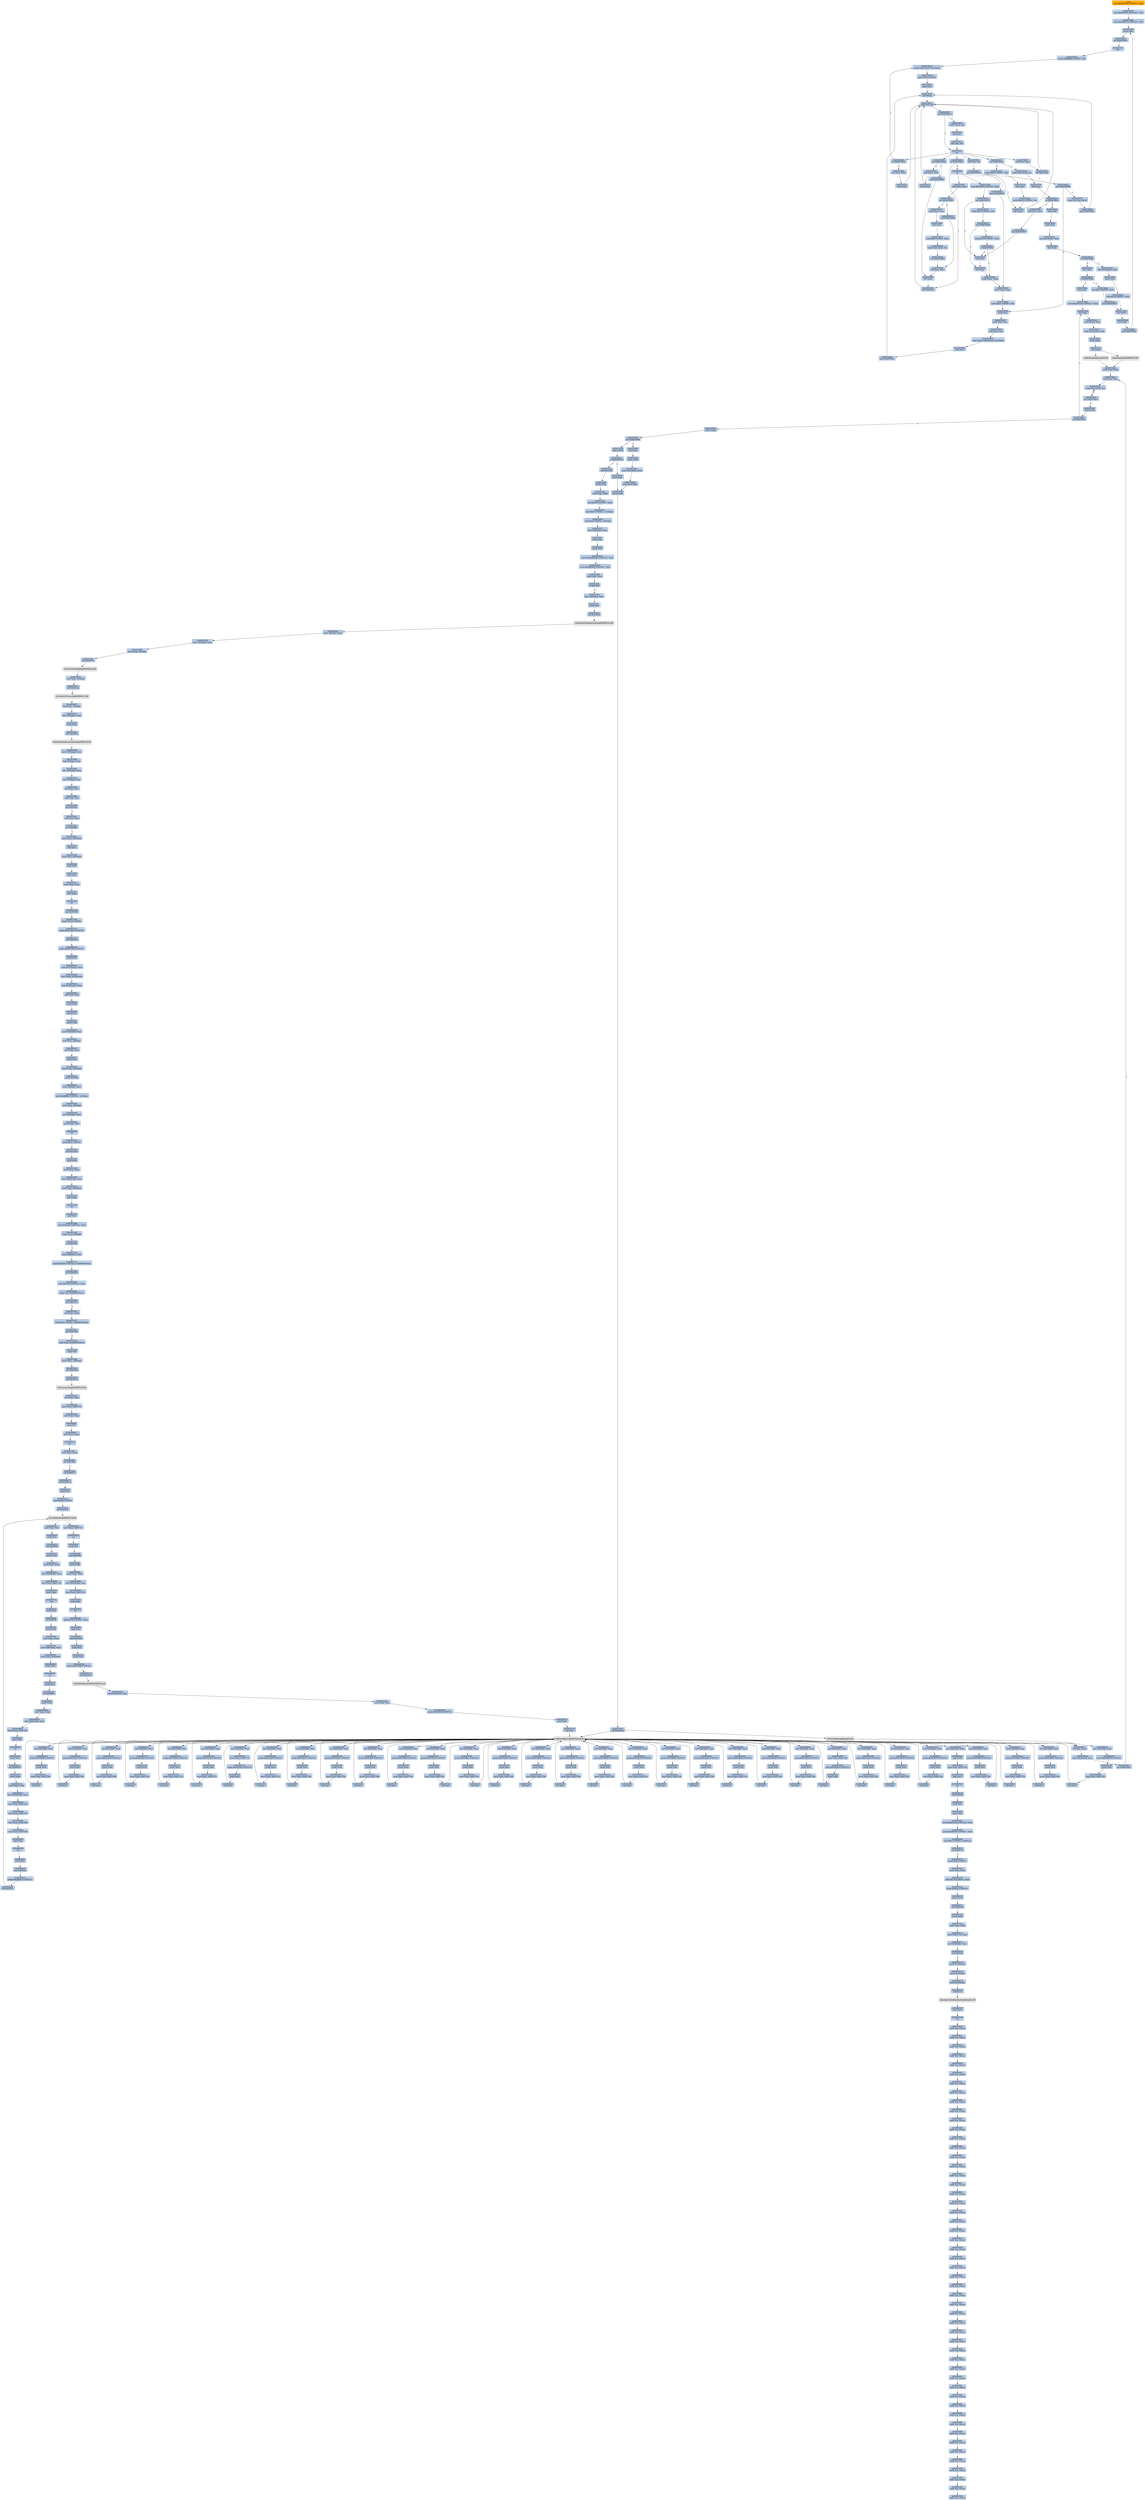 digraph G {
node[shape=rectangle,style=filled,fillcolor=lightsteelblue,color=lightsteelblue]
bgcolor="transparent"
a0x00478000movl_0x4001d0UINT32_ebx[label="start\nmovl $0x4001d0<UINT32>, %ebx",fillcolor="orange",color="lightgrey"];
a0x00478005movl_0x401000UINT32_edi[label="0x00478005\nmovl $0x401000<UINT32>, %edi"];
a0x0047800amovl_0x46631dUINT32_esi[label="0x0047800a\nmovl $0x46631d<UINT32>, %esi"];
a0x0047800fpushl_ebx[label="0x0047800f\npushl %ebx"];
a0x00478010call_0x0047801f[label="0x00478010\ncall 0x0047801f"];
a0x0047801fcld_[label="0x0047801f\ncld "];
a0x00478020movb_0xffffff80UINT8_dl[label="0x00478020\nmovb $0xffffff80<UINT8>, %dl"];
a0x00478022movsb_ds_esi__es_edi_[label="0x00478022\nmovsb %ds:(%esi), %es:(%edi)"];
a0x00478023pushl_0x2UINT8[label="0x00478023\npushl $0x2<UINT8>"];
a0x00478025popl_ebx[label="0x00478025\npopl %ebx"];
a0x00478026call_esp_[label="0x00478026\ncall (%esp)"];
a0x00478015addb_dl_dl[label="0x00478015\naddb %dl, %dl"];
a0x00478017jne_0x0047801e[label="0x00478017\njne 0x0047801e"];
a0x00478019movb_esi__dl[label="0x00478019\nmovb (%esi), %dl"];
a0x0047801bincl_esi[label="0x0047801b\nincl %esi"];
a0x0047801cadcb_dl_dl[label="0x0047801c\nadcb %dl, %dl"];
a0x0047801eret[label="0x0047801e\nret"];
a0x00478029jae_0x00478022[label="0x00478029\njae 0x00478022"];
a0x0047802bxorl_ecx_ecx[label="0x0047802b\nxorl %ecx, %ecx"];
a0x0047802dcall_esp_[label="0x0047802d\ncall (%esp)"];
a0x00478030jae_0x0047804a[label="0x00478030\njae 0x0047804a"];
a0x00478032xorl_eax_eax[label="0x00478032\nxorl %eax, %eax"];
a0x00478034call_esp_[label="0x00478034\ncall (%esp)"];
a0x00478037jae_0x0047805a[label="0x00478037\njae 0x0047805a"];
a0x00478039movb_0x2UINT8_bl[label="0x00478039\nmovb $0x2<UINT8>, %bl"];
a0x0047803bincl_ecx[label="0x0047803b\nincl %ecx"];
a0x0047803cmovb_0x10UINT8_al[label="0x0047803c\nmovb $0x10<UINT8>, %al"];
a0x0047803ecall_esp_[label="0x0047803e\ncall (%esp)"];
a0x00478041adcb_al_al[label="0x00478041\nadcb %al, %al"];
a0x00478043jae_0x0047803e[label="0x00478043\njae 0x0047803e"];
a0x00478045jne_0x00478086[label="0x00478045\njne 0x00478086"];
a0x00478086pushl_esi[label="0x00478086\npushl %esi"];
a0x00478087movl_edi_esi[label="0x00478087\nmovl %edi, %esi"];
a0x00478089subl_eax_esi[label="0x00478089\nsubl %eax, %esi"];
a0x0047808brepz_movsb_ds_esi__es_edi_[label="0x0047808b\nrepz movsb %ds:(%esi), %es:(%edi)"];
a0x0047808dpopl_esi[label="0x0047808d\npopl %esi"];
a0x0047808ejmp_0x00478026[label="0x0047808e\njmp 0x00478026"];
a0x00478047stosb_al_es_edi_[label="0x00478047\nstosb %al, %es:(%edi)"];
a0x00478048jmp_0x00478026[label="0x00478048\njmp 0x00478026"];
a0x0047805alodsb_ds_esi__al[label="0x0047805a\nlodsb %ds:(%esi), %al"];
a0x0047805bshrl_eax[label="0x0047805b\nshrl %eax"];
a0x0047805dje_0x004780a0[label="0x0047805d\nje 0x004780a0"];
a0x0047805fadcl_ecx_ecx[label="0x0047805f\nadcl %ecx, %ecx"];
a0x00478061jmp_0x0047807f[label="0x00478061\njmp 0x0047807f"];
a0x0047807fincl_ecx[label="0x0047807f\nincl %ecx"];
a0x00478080incl_ecx[label="0x00478080\nincl %ecx"];
a0x00478081xchgl_eax_ebp[label="0x00478081\nxchgl %eax, %ebp"];
a0x00478082movl_ebp_eax[label="0x00478082\nmovl %ebp, %eax"];
a0x00478084movb_0x1UINT8_bl[label="0x00478084\nmovb $0x1<UINT8>, %bl"];
a0x0047804acall_0x00478092[label="0x0047804a\ncall 0x00478092"];
a0x00478092incl_ecx[label="0x00478092\nincl %ecx"];
a0x00478093call_0x4esp_[label="0x00478093\ncall 0x4(%esp)"];
a0x00478097adcl_ecx_ecx[label="0x00478097\nadcl %ecx, %ecx"];
a0x00478099call_0x4esp_[label="0x00478099\ncall 0x4(%esp)"];
a0x0047809djb_0x00478093[label="0x0047809d\njb 0x00478093"];
a0x0047809fret[label="0x0047809f\nret"];
a0x0047804fsubl_ebx_ecx[label="0x0047804f\nsubl %ebx, %ecx"];
a0x00478051jne_0x00478063[label="0x00478051\njne 0x00478063"];
a0x00478063xchgl_eax_ecx[label="0x00478063\nxchgl %eax, %ecx"];
a0x00478064decl_eax[label="0x00478064\ndecl %eax"];
a0x00478065shll_0x8UINT8_eax[label="0x00478065\nshll $0x8<UINT8>, %eax"];
a0x00478068lodsb_ds_esi__al[label="0x00478068\nlodsb %ds:(%esi), %al"];
a0x00478069call_0x00478090[label="0x00478069\ncall 0x00478090"];
a0x00478090xorl_ecx_ecx[label="0x00478090\nxorl %ecx, %ecx"];
a0x0047806ecmpl_0x7d00UINT32_eax[label="0x0047806e\ncmpl $0x7d00<UINT32>, %eax"];
a0x00478073jae_0x0047807f[label="0x00478073\njae 0x0047807f"];
a0x00478075cmpb_0x5UINT8_ah[label="0x00478075\ncmpb $0x5<UINT8>, %ah"];
a0x00478078jae_0x00478080[label="0x00478078\njae 0x00478080"];
a0x0047807acmpl_0x7fUINT8_eax[label="0x0047807a\ncmpl $0x7f<UINT8>, %eax"];
a0x0047807dja_0x00478081[label="0x0047807d\nja 0x00478081"];
a0x00478053call_0x00478090[label="0x00478053\ncall 0x00478090"];
a0x00478058jmp_0x00478082[label="0x00478058\njmp 0x00478082"];
a0x004780a0popl_edi[label="0x004780a0\npopl %edi"];
a0x004780a1popl_ebx[label="0x004780a1\npopl %ebx"];
a0x004780a2movzwl_ebx__edi[label="0x004780a2\nmovzwl (%ebx), %edi"];
a0x004780a5decl_edi[label="0x004780a5\ndecl %edi"];
a0x004780a6je_0x004780b0[label="0x004780a6\nje 0x004780b0"];
a0x004780a8decl_edi[label="0x004780a8\ndecl %edi"];
a0x004780a9je_0x004780be[label="0x004780a9\nje 0x004780be"];
a0x004780abshll_0xcUINT8_edi[label="0x004780ab\nshll $0xc<UINT8>, %edi"];
a0x004780aejmp_0x004780b7[label="0x004780ae\njmp 0x004780b7"];
a0x004780b7incl_ebx[label="0x004780b7\nincl %ebx"];
a0x004780b8incl_ebx[label="0x004780b8\nincl %ebx"];
a0x004780b9jmp_0x0047800f[label="0x004780b9\njmp 0x0047800f"];
a0x004780b0movl_0x2ebx__edi[label="0x004780b0\nmovl 0x2(%ebx), %edi"];
a0x004780b3pushl_edi[label="0x004780b3\npushl %edi"];
a0x004780b4addl_0x4UINT8_ebx[label="0x004780b4\naddl $0x4<UINT8>, %ebx"];
a0x004780bepopl_edi[label="0x004780be\npopl %edi"];
a0x004780bfmovl_0x478128UINT32_ebx[label="0x004780bf\nmovl $0x478128<UINT32>, %ebx"];
a0x004780c4incl_edi[label="0x004780c4\nincl %edi"];
a0x004780c5movl_edi__esi[label="0x004780c5\nmovl (%edi), %esi"];
a0x004780c7scasl_es_edi__eax[label="0x004780c7\nscasl %es:(%edi), %eax"];
a0x004780c8pushl_edi[label="0x004780c8\npushl %edi"];
a0x004780c9call_ebx_[label="0x004780c9\ncall (%ebx)"];
LoadLibraryA_kernel32_dll[label="LoadLibraryA@kernel32.dll",fillcolor="lightgrey",color="lightgrey"];
a0x004780cbxchgl_eax_ebp[label="0x004780cb\nxchgl %eax, %ebp"];
a0x004780ccxorl_eax_eax[label="0x004780cc\nxorl %eax, %eax"];
a0x004780cescasb_es_edi__al[label="0x004780ce\nscasb %es:(%edi), %al"];
a0x004780cfjne_0x004780ce[label="0x004780cf\njne 0x004780ce"];
a0x004780d1decb_edi_[label="0x004780d1\ndecb (%edi)"];
a0x004780d3je_0x004780c4[label="0x004780d3\nje 0x004780c4"];
a0x004780d5decb_edi_[label="0x004780d5\ndecb (%edi)"];
a0x004780d7jne_0x004780df[label="0x004780d7\njne 0x004780df"];
a0x004780dfdecb_edi_[label="0x004780df\ndecb (%edi)"];
a0x004780e1je_0x00407ecb[label="0x004780e1\nje 0x00407ecb"];
a0x004780e7pushl_edi[label="0x004780e7\npushl %edi"];
a0x004780e8pushl_ebp[label="0x004780e8\npushl %ebp"];
a0x004780e9call_0x4ebx_[label="0x004780e9\ncall 0x4(%ebx)"];
GetProcAddress_kernel32_dll[label="GetProcAddress@kernel32.dll",fillcolor="lightgrey",color="lightgrey"];
a0x004780ecorl_eax_esi_[label="0x004780ec\norl %eax, (%esi)"];
a0x004780eelodsl_ds_esi__eax[label="0x004780ee\nlodsl %ds:(%esi), %eax"];
a0x004780efjne_0x004780cc[label="0x004780ef\njne 0x004780cc"];
a0x004780d9incl_edi[label="0x004780d9\nincl %edi"];
a0x004780dapushl_edi_[label="0x004780da\npushl (%edi)"];
a0x004780dcscasl_es_edi__eax[label="0x004780dc\nscasl %es:(%edi), %eax"];
a0x004780ddjmp_0x004780e8[label="0x004780dd\njmp 0x004780e8"];
GetProcAddress_KERNEL32_dll[label="GetProcAddress@KERNEL32.dll",fillcolor="lightgrey",color="lightgrey"];
LoadLibraryA_KERNEL32_dll[label="LoadLibraryA@KERNEL32.dll",fillcolor="lightgrey",color="lightgrey"];
a0x00407ecbcall_0x410f29[label="0x00407ecb\ncall 0x410f29"];
a0x00410f29pushl_ebp[label="0x00410f29\npushl %ebp"];
a0x00410f2amovl_esp_ebp[label="0x00410f2a\nmovl %esp, %ebp"];
a0x00410f2csubl_0x14UINT8_esp[label="0x00410f2c\nsubl $0x14<UINT8>, %esp"];
a0x00410f2fandl_0x0UINT8__12ebp_[label="0x00410f2f\nandl $0x0<UINT8>, -12(%ebp)"];
a0x00410f33andl_0x0UINT8__8ebp_[label="0x00410f33\nandl $0x0<UINT8>, -8(%ebp)"];
a0x00410f37movl_0x4250d0_eax[label="0x00410f37\nmovl 0x4250d0, %eax"];
a0x00410f3cpushl_esi[label="0x00410f3c\npushl %esi"];
a0x00410f3dpushl_edi[label="0x00410f3d\npushl %edi"];
a0x00410f3emovl_0xbb40e64eUINT32_edi[label="0x00410f3e\nmovl $0xbb40e64e<UINT32>, %edi"];
a0x00410f43movl_0xffff0000UINT32_esi[label="0x00410f43\nmovl $0xffff0000<UINT32>, %esi"];
a0x00410f48cmpl_edi_eax[label="0x00410f48\ncmpl %edi, %eax"];
a0x00410f4aje_0x410f59[label="0x00410f4a\nje 0x410f59"];
a0x00410f59leal__12ebp__eax[label="0x00410f59\nleal -12(%ebp), %eax"];
a0x00410f5cpushl_eax[label="0x00410f5c\npushl %eax"];
a0x00410f5dcall_0x4181e4[label="0x00410f5d\ncall 0x4181e4"];
GetSystemTimeAsFileTime_KERNEL32_dll[label="GetSystemTimeAsFileTime@KERNEL32.dll",fillcolor="lightgrey",color="lightgrey"];
a0x00410f63movl__8ebp__eax[label="0x00410f63\nmovl -8(%ebp), %eax"];
a0x00410f66xorl__12ebp__eax[label="0x00410f66\nxorl -12(%ebp), %eax"];
a0x00410f69movl_eax__4ebp_[label="0x00410f69\nmovl %eax, -4(%ebp)"];
a0x00410f6ccall_0x418178[label="0x00410f6c\ncall 0x418178"];
GetCurrentThreadId_KERNEL32_dll[label="GetCurrentThreadId@KERNEL32.dll",fillcolor="lightgrey",color="lightgrey"];
a0x00410f72xorl_eax__4ebp_[label="0x00410f72\nxorl %eax, -4(%ebp)"];
a0x00410f75call_0x4181e0[label="0x00410f75\ncall 0x4181e0"];
GetCurrentProcessId_KERNEL32_dll[label="GetCurrentProcessId@KERNEL32.dll",fillcolor="lightgrey",color="lightgrey"];
a0x00410f7bxorl_eax__4ebp_[label="0x00410f7b\nxorl %eax, -4(%ebp)"];
a0x00410f7eleal__20ebp__eax[label="0x00410f7e\nleal -20(%ebp), %eax"];
a0x00410f81pushl_eax[label="0x00410f81\npushl %eax"];
a0x00410f82call_0x4181dc[label="0x00410f82\ncall 0x4181dc"];
QueryPerformanceCounter_KERNEL32_dll[label="QueryPerformanceCounter@KERNEL32.dll",fillcolor="lightgrey",color="lightgrey"];
a0x00410f88movl__16ebp__ecx[label="0x00410f88\nmovl -16(%ebp), %ecx"];
a0x00410f8bleal__4ebp__eax[label="0x00410f8b\nleal -4(%ebp), %eax"];
a0x00410f8exorl__20ebp__ecx[label="0x00410f8e\nxorl -20(%ebp), %ecx"];
a0x00410f91xorl__4ebp__ecx[label="0x00410f91\nxorl -4(%ebp), %ecx"];
a0x00410f94xorl_eax_ecx[label="0x00410f94\nxorl %eax, %ecx"];
a0x00410f96cmpl_edi_ecx[label="0x00410f96\ncmpl %edi, %ecx"];
a0x00410f98jne_0x410fa1[label="0x00410f98\njne 0x410fa1"];
a0x00410fa1testl_ecx_esi[label="0x00410fa1\ntestl %ecx, %esi"];
a0x00410fa3jne_0x410fb1[label="0x00410fa3\njne 0x410fb1"];
a0x00410fb1movl_ecx_0x4250d0[label="0x00410fb1\nmovl %ecx, 0x4250d0"];
a0x00410fb7notl_ecx[label="0x00410fb7\nnotl %ecx"];
a0x00410fb9movl_ecx_0x4250d4[label="0x00410fb9\nmovl %ecx, 0x4250d4"];
a0x00410fbfpopl_edi[label="0x00410fbf\npopl %edi"];
a0x00410fc0popl_esi[label="0x00410fc0\npopl %esi"];
a0x00410fc1movl_ebp_esp[label="0x00410fc1\nmovl %ebp, %esp"];
a0x00410fc3popl_ebp[label="0x00410fc3\npopl %ebp"];
a0x00410fc4ret[label="0x00410fc4\nret"];
a0x00407ed0jmp_0x407d50[label="0x00407ed0\njmp 0x407d50"];
a0x00407d50pushl_0x14UINT8[label="0x00407d50\npushl $0x14<UINT8>"];
a0x00407d52pushl_0x423460UINT32[label="0x00407d52\npushl $0x423460<UINT32>"];
a0x00407d57call_0x409da0[label="0x00407d57\ncall 0x409da0"];
a0x00409da0pushl_0x407560UINT32[label="0x00409da0\npushl $0x407560<UINT32>"];
a0x00409da5pushl_fs_0[label="0x00409da5\npushl %fs:0"];
a0x00409dacmovl_0x10esp__eax[label="0x00409dac\nmovl 0x10(%esp), %eax"];
a0x00409db0movl_ebp_0x10esp_[label="0x00409db0\nmovl %ebp, 0x10(%esp)"];
a0x00409db4leal_0x10esp__ebp[label="0x00409db4\nleal 0x10(%esp), %ebp"];
a0x00409db8subl_eax_esp[label="0x00409db8\nsubl %eax, %esp"];
a0x00409dbapushl_ebx[label="0x00409dba\npushl %ebx"];
a0x00409dbbpushl_esi[label="0x00409dbb\npushl %esi"];
a0x00409dbcpushl_edi[label="0x00409dbc\npushl %edi"];
a0x00409dbdmovl_0x4250d0_eax[label="0x00409dbd\nmovl 0x4250d0, %eax"];
a0x00409dc2xorl_eax__4ebp_[label="0x00409dc2\nxorl %eax, -4(%ebp)"];
a0x00409dc5xorl_ebp_eax[label="0x00409dc5\nxorl %ebp, %eax"];
a0x00409dc7pushl_eax[label="0x00409dc7\npushl %eax"];
a0x00409dc8movl_esp__24ebp_[label="0x00409dc8\nmovl %esp, -24(%ebp)"];
a0x00409dcbpushl__8ebp_[label="0x00409dcb\npushl -8(%ebp)"];
a0x00409dcemovl__4ebp__eax[label="0x00409dce\nmovl -4(%ebp), %eax"];
a0x00409dd1movl_0xfffffffeUINT32__4ebp_[label="0x00409dd1\nmovl $0xfffffffe<UINT32>, -4(%ebp)"];
a0x00409dd8movl_eax__8ebp_[label="0x00409dd8\nmovl %eax, -8(%ebp)"];
a0x00409ddbleal__16ebp__eax[label="0x00409ddb\nleal -16(%ebp), %eax"];
a0x00409ddemovl_eax_fs_0[label="0x00409dde\nmovl %eax, %fs:0"];
a0x00409de4ret[label="0x00409de4\nret"];
a0x00407d5cpushl_0x1UINT8[label="0x00407d5c\npushl $0x1<UINT8>"];
a0x00407d5ecall_0x410edc[label="0x00407d5e\ncall 0x410edc"];
a0x00410edcpushl_ebp[label="0x00410edc\npushl %ebp"];
a0x00410eddmovl_esp_ebp[label="0x00410edd\nmovl %esp, %ebp"];
a0x00410edfmovl_0x8ebp__eax[label="0x00410edf\nmovl 0x8(%ebp), %eax"];
a0x00410ee2movl_eax_0x426b18[label="0x00410ee2\nmovl %eax, 0x426b18"];
a0x00410ee7popl_ebp[label="0x00410ee7\npopl %ebp"];
a0x00410ee8ret[label="0x00410ee8\nret"];
a0x00407d63popl_ecx[label="0x00407d63\npopl %ecx"];
a0x00407d64movl_0x5a4dUINT32_eax[label="0x00407d64\nmovl $0x5a4d<UINT32>, %eax"];
a0x00407d69cmpw_ax_0x400000[label="0x00407d69\ncmpw %ax, 0x400000"];
a0x00407d70je_0x407d76[label="0x00407d70\nje 0x407d76"];
a0x00407d76movl_0x40003c_eax[label="0x00407d76\nmovl 0x40003c, %eax"];
a0x00407d7bcmpl_0x4550UINT32_0x400000eax_[label="0x00407d7b\ncmpl $0x4550<UINT32>, 0x400000(%eax)"];
a0x00407d85jne_0x407d72[label="0x00407d85\njne 0x407d72"];
a0x00407d87movl_0x10bUINT32_ecx[label="0x00407d87\nmovl $0x10b<UINT32>, %ecx"];
a0x00407d8ccmpw_cx_0x400018eax_[label="0x00407d8c\ncmpw %cx, 0x400018(%eax)"];
a0x00407d93jne_0x407d72[label="0x00407d93\njne 0x407d72"];
a0x00407d95xorl_ebx_ebx[label="0x00407d95\nxorl %ebx, %ebx"];
a0x00407d97cmpl_0xeUINT8_0x400074eax_[label="0x00407d97\ncmpl $0xe<UINT8>, 0x400074(%eax)"];
a0x00407d9ejbe_0x407da9[label="0x00407d9e\njbe 0x407da9"];
a0x00407da0cmpl_ebx_0x4000e8eax_[label="0x00407da0\ncmpl %ebx, 0x4000e8(%eax)"];
a0x00407da6setne_bl[label="0x00407da6\nsetne %bl"];
a0x00407da9movl_ebx__28ebp_[label="0x00407da9\nmovl %ebx, -28(%ebp)"];
a0x00407daccall_0x409ed0[label="0x00407dac\ncall 0x409ed0"];
a0x00409ed0call_0x4181c8[label="0x00409ed0\ncall 0x4181c8"];
GetProcessHeap_KERNEL32_dll[label="GetProcessHeap@KERNEL32.dll",fillcolor="lightgrey",color="lightgrey"];
a0x00409ed6xorl_ecx_ecx[label="0x00409ed6\nxorl %ecx, %ecx"];
a0x00409ed8movl_eax_0x427178[label="0x00409ed8\nmovl %eax, 0x427178"];
a0x00409eddtestl_eax_eax[label="0x00409edd\ntestl %eax, %eax"];
a0x00409edfsetne_cl[label="0x00409edf\nsetne %cl"];
a0x00409ee2movl_ecx_eax[label="0x00409ee2\nmovl %ecx, %eax"];
a0x00409ee4ret[label="0x00409ee4\nret"];
a0x00407db1testl_eax_eax[label="0x00407db1\ntestl %eax, %eax"];
a0x00407db3jne_0x407dbd[label="0x00407db3\njne 0x407dbd"];
a0x00407dbdcall_0x408e13[label="0x00407dbd\ncall 0x408e13"];
a0x00408e13call_0x404ece[label="0x00408e13\ncall 0x404ece"];
a0x00404ecepushl_esi[label="0x00404ece\npushl %esi"];
a0x00404ecfpushl_0x0UINT8[label="0x00404ecf\npushl $0x0<UINT8>"];
a0x00404ed1call_0x41813c[label="0x00404ed1\ncall 0x41813c"];
EncodePointer_KERNEL32_dll[label="EncodePointer@KERNEL32.dll",fillcolor="lightgrey",color="lightgrey"];
a0x00404ed7movl_eax_esi[label="0x00404ed7\nmovl %eax, %esi"];
a0x00404ed9pushl_esi[label="0x00404ed9\npushl %esi"];
a0x00404edacall_0x409b52[label="0x00404eda\ncall 0x409b52"];
a0x00409b52pushl_ebp[label="0x00409b52\npushl %ebp"];
a0x00409b53movl_esp_ebp[label="0x00409b53\nmovl %esp, %ebp"];
a0x00409b55movl_0x8ebp__eax[label="0x00409b55\nmovl 0x8(%ebp), %eax"];
a0x00409b58movl_eax_0x427150[label="0x00409b58\nmovl %eax, 0x427150"];
a0x00409b5dpopl_ebp[label="0x00409b5d\npopl %ebp"];
a0x00409b5eret[label="0x00409b5e\nret"];
a0x00404edfpushl_esi[label="0x00404edf\npushl %esi"];
a0x00404ee0call_0x407ffa[label="0x00404ee0\ncall 0x407ffa"];
a0x00407ffapushl_ebp[label="0x00407ffa\npushl %ebp"];
a0x00407ffbmovl_esp_ebp[label="0x00407ffb\nmovl %esp, %ebp"];
a0x00407ffdmovl_0x8ebp__eax[label="0x00407ffd\nmovl 0x8(%ebp), %eax"];
a0x00408000movl_eax_0x4269a0[label="0x00408000\nmovl %eax, 0x4269a0"];
a0x00408005popl_ebp[label="0x00408005\npopl %ebp"];
a0x00408006ret[label="0x00408006\nret"];
a0x00404ee5pushl_esi[label="0x00404ee5\npushl %esi"];
a0x00404ee6call_0x409b5f[label="0x00404ee6\ncall 0x409b5f"];
a0x00409b5fpushl_ebp[label="0x00409b5f\npushl %ebp"];
a0x00409b60movl_esp_ebp[label="0x00409b60\nmovl %esp, %ebp"];
a0x00409b62movl_0x8ebp__eax[label="0x00409b62\nmovl 0x8(%ebp), %eax"];
a0x00409b65movl_eax_0x427154[label="0x00409b65\nmovl %eax, 0x427154"];
a0x00409b6apopl_ebp[label="0x00409b6a\npopl %ebp"];
a0x00409b6bret[label="0x00409b6b\nret"];
a0x00404eebpushl_esi[label="0x00404eeb\npushl %esi"];
a0x00404eeccall_0x409b79[label="0x00404eec\ncall 0x409b79"];
a0x00409b79pushl_ebp[label="0x00409b79\npushl %ebp"];
a0x00409b7amovl_esp_ebp[label="0x00409b7a\nmovl %esp, %ebp"];
a0x00409b7cmovl_0x8ebp__eax[label="0x00409b7c\nmovl 0x8(%ebp), %eax"];
a0x00409b7fmovl_eax_0x427158[label="0x00409b7f\nmovl %eax, 0x427158"];
a0x00409b84movl_eax_0x42715c[label="0x00409b84\nmovl %eax, 0x42715c"];
a0x00409b89movl_eax_0x427160[label="0x00409b89\nmovl %eax, 0x427160"];
a0x00409b8emovl_eax_0x427164[label="0x00409b8e\nmovl %eax, 0x427164"];
a0x00409b93popl_ebp[label="0x00409b93\npopl %ebp"];
a0x00409b94ret[label="0x00409b94\nret"];
a0x00404ef1pushl_esi[label="0x00404ef1\npushl %esi"];
a0x00404ef2call_0x409b1b[label="0x00404ef2\ncall 0x409b1b"];
a0x00409b1bpushl_0x409ae7UINT32[label="0x00409b1b\npushl $0x409ae7<UINT32>"];
a0x00409b20call_0x41813c[label="0x00409b20\ncall 0x41813c"];
a0x00409b26movl_eax_0x42714c[label="0x00409b26\nmovl %eax, 0x42714c"];
a0x00409b2bret[label="0x00409b2b\nret"];
a0x00404ef7pushl_esi[label="0x00404ef7\npushl %esi"];
a0x00404ef8call_0x409d8a[label="0x00404ef8\ncall 0x409d8a"];
a0x00409d8apushl_ebp[label="0x00409d8a\npushl %ebp"];
a0x00409d8bmovl_esp_ebp[label="0x00409d8b\nmovl %esp, %ebp"];
a0x00409d8dmovl_0x8ebp__eax[label="0x00409d8d\nmovl 0x8(%ebp), %eax"];
a0x00409d90movl_eax_0x42716c[label="0x00409d90\nmovl %eax, 0x42716c"];
a0x00409d95popl_ebp[label="0x00409d95\npopl %ebp"];
a0x00409d96ret[label="0x00409d96\nret"];
a0x00404efdaddl_0x18UINT8_esp[label="0x00404efd\naddl $0x18<UINT8>, %esp"];
a0x00404f00popl_esi[label="0x00404f00\npopl %esi"];
a0x00404f01jmp_0x40922b[label="0x00404f01\njmp 0x40922b"];
a0x0040922bpushl_esi[label="0x0040922b\npushl %esi"];
a0x0040922cpushl_edi[label="0x0040922c\npushl %edi"];
a0x0040922dpushl_0x41f948UINT32[label="0x0040922d\npushl $0x41f948<UINT32>"];
a0x00409232call_0x4181c4[label="0x00409232\ncall 0x4181c4"];
GetModuleHandleW_KERNEL32_dll[label="GetModuleHandleW@KERNEL32.dll",fillcolor="lightgrey",color="lightgrey"];
a0x00409238movl_0x418104_esi[label="0x00409238\nmovl 0x418104, %esi"];
a0x0040923emovl_eax_edi[label="0x0040923e\nmovl %eax, %edi"];
a0x00409240pushl_0x41f964UINT32[label="0x00409240\npushl $0x41f964<UINT32>"];
a0x00409245pushl_edi[label="0x00409245\npushl %edi"];
a0x00409246call_esi[label="0x00409246\ncall %esi"];
a0x00409248xorl_0x4250d0_eax[label="0x00409248\nxorl 0x4250d0, %eax"];
a0x0040924epushl_0x41f970UINT32[label="0x0040924e\npushl $0x41f970<UINT32>"];
a0x00409253pushl_edi[label="0x00409253\npushl %edi"];
a0x00409254movl_eax_0x427740[label="0x00409254\nmovl %eax, 0x427740"];
a0x00409259call_esi[label="0x00409259\ncall %esi"];
a0x0040925bxorl_0x4250d0_eax[label="0x0040925b\nxorl 0x4250d0, %eax"];
a0x00409261pushl_0x41f978UINT32[label="0x00409261\npushl $0x41f978<UINT32>"];
a0x00409266pushl_edi[label="0x00409266\npushl %edi"];
a0x00409267movl_eax_0x427744[label="0x00409267\nmovl %eax, 0x427744"];
a0x0040926ccall_esi[label="0x0040926c\ncall %esi"];
a0x0040926exorl_0x4250d0_eax[label="0x0040926e\nxorl 0x4250d0, %eax"];
a0x00409274pushl_0x41f984UINT32[label="0x00409274\npushl $0x41f984<UINT32>"];
a0x00409279pushl_edi[label="0x00409279\npushl %edi"];
a0x0040927amovl_eax_0x427748[label="0x0040927a\nmovl %eax, 0x427748"];
a0x0040927fcall_esi[label="0x0040927f\ncall %esi"];
a0x00409281xorl_0x4250d0_eax[label="0x00409281\nxorl 0x4250d0, %eax"];
a0x00409287pushl_0x41f990UINT32[label="0x00409287\npushl $0x41f990<UINT32>"];
a0x0040928cpushl_edi[label="0x0040928c\npushl %edi"];
a0x0040928dmovl_eax_0x42774c[label="0x0040928d\nmovl %eax, 0x42774c"];
a0x00409292call_esi[label="0x00409292\ncall %esi"];
a0x00409294xorl_0x4250d0_eax[label="0x00409294\nxorl 0x4250d0, %eax"];
a0x0040929apushl_0x41f9acUINT32[label="0x0040929a\npushl $0x41f9ac<UINT32>"];
a0x0040929fpushl_edi[label="0x0040929f\npushl %edi"];
a0x004092a0movl_eax_0x427750[label="0x004092a0\nmovl %eax, 0x427750"];
a0x004092a5call_esi[label="0x004092a5\ncall %esi"];
a0x004092a7xorl_0x4250d0_eax[label="0x004092a7\nxorl 0x4250d0, %eax"];
a0x004092adpushl_0x41f9bcUINT32[label="0x004092ad\npushl $0x41f9bc<UINT32>"];
a0x004092b2pushl_edi[label="0x004092b2\npushl %edi"];
a0x004092b3movl_eax_0x427754[label="0x004092b3\nmovl %eax, 0x427754"];
a0x004092b8call_esi[label="0x004092b8\ncall %esi"];
a0x004092baxorl_0x4250d0_eax[label="0x004092ba\nxorl 0x4250d0, %eax"];
a0x004092c0pushl_0x41f9d0UINT32[label="0x004092c0\npushl $0x41f9d0<UINT32>"];
a0x004092c5pushl_edi[label="0x004092c5\npushl %edi"];
a0x004092c6movl_eax_0x427758[label="0x004092c6\nmovl %eax, 0x427758"];
a0x004092cbcall_esi[label="0x004092cb\ncall %esi"];
a0x004092cdxorl_0x4250d0_eax[label="0x004092cd\nxorl 0x4250d0, %eax"];
a0x004092d3pushl_0x41f9e8UINT32[label="0x004092d3\npushl $0x41f9e8<UINT32>"];
a0x004092d8pushl_edi[label="0x004092d8\npushl %edi"];
a0x004092d9movl_eax_0x42775c[label="0x004092d9\nmovl %eax, 0x42775c"];
a0x004092decall_esi[label="0x004092de\ncall %esi"];
a0x004092e0xorl_0x4250d0_eax[label="0x004092e0\nxorl 0x4250d0, %eax"];
a0x004092e6pushl_0x41fa00UINT32[label="0x004092e6\npushl $0x41fa00<UINT32>"];
a0x004092ebpushl_edi[label="0x004092eb\npushl %edi"];
a0x004092ecmovl_eax_0x427760[label="0x004092ec\nmovl %eax, 0x427760"];
a0x004092f1call_esi[label="0x004092f1\ncall %esi"];
a0x004092f3xorl_0x4250d0_eax[label="0x004092f3\nxorl 0x4250d0, %eax"];
a0x004092f9pushl_0x41fa14UINT32[label="0x004092f9\npushl $0x41fa14<UINT32>"];
a0x004092fepushl_edi[label="0x004092fe\npushl %edi"];
a0x004092ffmovl_eax_0x427764[label="0x004092ff\nmovl %eax, 0x427764"];
a0x00409304call_esi[label="0x00409304\ncall %esi"];
a0x00409306xorl_0x4250d0_eax[label="0x00409306\nxorl 0x4250d0, %eax"];
a0x0040930cpushl_0x41fa34UINT32[label="0x0040930c\npushl $0x41fa34<UINT32>"];
a0x00409311pushl_edi[label="0x00409311\npushl %edi"];
a0x00409312movl_eax_0x427768[label="0x00409312\nmovl %eax, 0x427768"];
a0x00409317call_esi[label="0x00409317\ncall %esi"];
a0x00409319xorl_0x4250d0_eax[label="0x00409319\nxorl 0x4250d0, %eax"];
a0x0040931fpushl_0x41fa4cUINT32[label="0x0040931f\npushl $0x41fa4c<UINT32>"];
a0x00409324pushl_edi[label="0x00409324\npushl %edi"];
a0x00409325movl_eax_0x42776c[label="0x00409325\nmovl %eax, 0x42776c"];
a0x0040932acall_esi[label="0x0040932a\ncall %esi"];
a0x0040932cxorl_0x4250d0_eax[label="0x0040932c\nxorl 0x4250d0, %eax"];
a0x00409332pushl_0x41fa64UINT32[label="0x00409332\npushl $0x41fa64<UINT32>"];
a0x00409337pushl_edi[label="0x00409337\npushl %edi"];
a0x00409338movl_eax_0x427770[label="0x00409338\nmovl %eax, 0x427770"];
a0x0040933dcall_esi[label="0x0040933d\ncall %esi"];
a0x0040933fxorl_0x4250d0_eax[label="0x0040933f\nxorl 0x4250d0, %eax"];
a0x00409345pushl_0x41fa78UINT32[label="0x00409345\npushl $0x41fa78<UINT32>"];
a0x0040934apushl_edi[label="0x0040934a\npushl %edi"];
a0x0040934bmovl_eax_0x427774[label="0x0040934b\nmovl %eax, 0x427774"];
a0x00409350call_esi[label="0x00409350\ncall %esi"];
a0x00409352xorl_0x4250d0_eax[label="0x00409352\nxorl 0x4250d0, %eax"];
a0x00409358movl_eax_0x427778[label="0x00409358\nmovl %eax, 0x427778"];
a0x0040935dpushl_0x41fa8cUINT32[label="0x0040935d\npushl $0x41fa8c<UINT32>"];
a0x00409362pushl_edi[label="0x00409362\npushl %edi"];
a0x00409363call_esi[label="0x00409363\ncall %esi"];
a0x00409365xorl_0x4250d0_eax[label="0x00409365\nxorl 0x4250d0, %eax"];
a0x0040936bpushl_0x41faa8UINT32[label="0x0040936b\npushl $0x41faa8<UINT32>"];
a0x00409370pushl_edi[label="0x00409370\npushl %edi"];
a0x00409371movl_eax_0x42777c[label="0x00409371\nmovl %eax, 0x42777c"];
a0x00409376call_esi[label="0x00409376\ncall %esi"];
a0x00409378xorl_0x4250d0_eax[label="0x00409378\nxorl 0x4250d0, %eax"];
a0x0040937epushl_0x41fac8UINT32[label="0x0040937e\npushl $0x41fac8<UINT32>"];
a0x00409383pushl_edi[label="0x00409383\npushl %edi"];
a0x00409384movl_eax_0x427780[label="0x00409384\nmovl %eax, 0x427780"];
a0x00409389call_esi[label="0x00409389\ncall %esi"];
a0x0040938bxorl_0x4250d0_eax[label="0x0040938b\nxorl 0x4250d0, %eax"];
a0x00409391pushl_0x41fae4UINT32[label="0x00409391\npushl $0x41fae4<UINT32>"];
a0x00409396pushl_edi[label="0x00409396\npushl %edi"];
a0x00409397movl_eax_0x427784[label="0x00409397\nmovl %eax, 0x427784"];
a0x0040939ccall_esi[label="0x0040939c\ncall %esi"];
a0x0040939exorl_0x4250d0_eax[label="0x0040939e\nxorl 0x4250d0, %eax"];
a0x004093a4pushl_0x41fb04UINT32[label="0x004093a4\npushl $0x41fb04<UINT32>"];
a0x004093a9pushl_edi[label="0x004093a9\npushl %edi"];
a0x004093aamovl_eax_0x427788[label="0x004093aa\nmovl %eax, 0x427788"];
a0x004093afcall_esi[label="0x004093af\ncall %esi"];
a0x004093b1xorl_0x4250d0_eax[label="0x004093b1\nxorl 0x4250d0, %eax"];
a0x004093b7pushl_0x41fb18UINT32[label="0x004093b7\npushl $0x41fb18<UINT32>"];
a0x004093bcpushl_edi[label="0x004093bc\npushl %edi"];
a0x004093bdmovl_eax_0x42778c[label="0x004093bd\nmovl %eax, 0x42778c"];
a0x004093c2call_esi[label="0x004093c2\ncall %esi"];
a0x004093c4xorl_0x4250d0_eax[label="0x004093c4\nxorl 0x4250d0, %eax"];
a0x004093capushl_0x41fb34UINT32[label="0x004093ca\npushl $0x41fb34<UINT32>"];
a0x004093cfpushl_edi[label="0x004093cf\npushl %edi"];
a0x004093d0movl_eax_0x427790[label="0x004093d0\nmovl %eax, 0x427790"];
a0x004093d5call_esi[label="0x004093d5\ncall %esi"];
a0x004093d7xorl_0x4250d0_eax[label="0x004093d7\nxorl 0x4250d0, %eax"];
a0x004093ddpushl_0x41fb48UINT32[label="0x004093dd\npushl $0x41fb48<UINT32>"];
a0x004093e2pushl_edi[label="0x004093e2\npushl %edi"];
a0x004093e3movl_eax_0x427798[label="0x004093e3\nmovl %eax, 0x427798"];
a0x004093e8call_esi[label="0x004093e8\ncall %esi"];
a0x004093eaxorl_0x4250d0_eax[label="0x004093ea\nxorl 0x4250d0, %eax"];
a0x004093f0pushl_0x41fb58UINT32[label="0x004093f0\npushl $0x41fb58<UINT32>"];
a0x004093f5pushl_edi[label="0x004093f5\npushl %edi"];
a0x004093f6movl_eax_0x427794[label="0x004093f6\nmovl %eax, 0x427794"];
a0x004093fbcall_esi[label="0x004093fb\ncall %esi"];
a0x004093fdxorl_0x4250d0_eax[label="0x004093fd\nxorl 0x4250d0, %eax"];
a0x00409403pushl_0x41fb68UINT32[label="0x00409403\npushl $0x41fb68<UINT32>"];
a0x00409408pushl_edi[label="0x00409408\npushl %edi"];
a0x00409409movl_eax_0x42779c[label="0x00409409\nmovl %eax, 0x42779c"];
a0x0040940ecall_esi[label="0x0040940e\ncall %esi"];
a0x00409410xorl_0x4250d0_eax[label="0x00409410\nxorl 0x4250d0, %eax"];
a0x00409416pushl_0x41fb78UINT32[label="0x00409416\npushl $0x41fb78<UINT32>"];
a0x0040941bpushl_edi[label="0x0040941b\npushl %edi"];
a0x0040941cmovl_eax_0x4277a0[label="0x0040941c\nmovl %eax, 0x4277a0"];
a0x00409421call_esi[label="0x00409421\ncall %esi"];
a0x00409423xorl_0x4250d0_eax[label="0x00409423\nxorl 0x4250d0, %eax"];
a0x00409429pushl_0x41fb88UINT32[label="0x00409429\npushl $0x41fb88<UINT32>"];
a0x0040942epushl_edi[label="0x0040942e\npushl %edi"];
a0x0040942fmovl_eax_0x4277a4[label="0x0040942f\nmovl %eax, 0x4277a4"];
a0x00409434call_esi[label="0x00409434\ncall %esi"];
a0x00409436xorl_0x4250d0_eax[label="0x00409436\nxorl 0x4250d0, %eax"];
a0x0040943cpushl_0x41fba4UINT32[label="0x0040943c\npushl $0x41fba4<UINT32>"];
a0x00409441pushl_edi[label="0x00409441\npushl %edi"];
a0x00409442movl_eax_0x4277a8[label="0x00409442\nmovl %eax, 0x4277a8"];
a0x00409447call_esi[label="0x00409447\ncall %esi"];
a0x00409449xorl_0x4250d0_eax[label="0x00409449\nxorl 0x4250d0, %eax"];
a0x0040944fpushl_0x41fbb8UINT32[label="0x0040944f\npushl $0x41fbb8<UINT32>"];
a0x00409454pushl_edi[label="0x00409454\npushl %edi"];
a0x00409455movl_eax_0x4277ac[label="0x00409455\nmovl %eax, 0x4277ac"];
a0x0040945acall_esi[label="0x0040945a\ncall %esi"];
a0x0040945cxorl_0x4250d0_eax[label="0x0040945c\nxorl 0x4250d0, %eax"];
a0x00409462pushl_0x41fbc8UINT32[label="0x00409462\npushl $0x41fbc8<UINT32>"];
a0x00409467pushl_edi[label="0x00409467\npushl %edi"];
a0x00409468movl_eax_0x4277b0[label="0x00409468\nmovl %eax, 0x4277b0"];
a0x0040946dcall_esi[label="0x0040946d\ncall %esi"];
a0x0040946fxorl_0x4250d0_eax[label="0x0040946f\nxorl 0x4250d0, %eax"];
a0x00409475pushl_0x41fbdcUINT32[label="0x00409475\npushl $0x41fbdc<UINT32>"];
a0x0040947apushl_edi[label="0x0040947a\npushl %edi"];
a0x0040947bmovl_eax_0x4277b4[label="0x0040947b\nmovl %eax, 0x4277b4"];
a0x00409480call_esi[label="0x00409480\ncall %esi"];
a0x00409482xorl_0x4250d0_eax[label="0x00409482\nxorl 0x4250d0, %eax"];
a0x00409488movl_eax_0x4277b8[label="0x00409488\nmovl %eax, 0x4277b8"];
a0x0040948dpushl_0x41fbecUINT32[label="0x0040948d\npushl $0x41fbec<UINT32>"];
a0x00409492pushl_edi[label="0x00409492\npushl %edi"];
a0x00409493call_esi[label="0x00409493\ncall %esi"];
a0x00409495xorl_0x4250d0_eax[label="0x00409495\nxorl 0x4250d0, %eax"];
a0x0040949bpushl_0x41fc0cUINT32[label="0x0040949b\npushl $0x41fc0c<UINT32>"];
a0x004094a0pushl_edi[label="0x004094a0\npushl %edi"];
a0x004094a1movl_eax_0x4277bc[label="0x004094a1\nmovl %eax, 0x4277bc"];
a0x004094a6call_esi[label="0x004094a6\ncall %esi"];
a0x004094a8xorl_0x4250d0_eax[label="0x004094a8\nxorl 0x4250d0, %eax"];
a0x004094aepopl_edi[label="0x004094ae\npopl %edi"];
a0x004094afmovl_eax_0x4277c0[label="0x004094af\nmovl %eax, 0x4277c0"];
a0x004094b4popl_esi[label="0x004094b4\npopl %esi"];
a0x004094b5ret[label="0x004094b5\nret"];
a0x00408e18call_0x4090f1[label="0x00408e18\ncall 0x4090f1"];
a0x004090f1pushl_esi[label="0x004090f1\npushl %esi"];
a0x004090f2pushl_edi[label="0x004090f2\npushl %edi"];
a0x004090f3movl_0x425c28UINT32_esi[label="0x004090f3\nmovl $0x425c28<UINT32>, %esi"];
a0x004090f8movl_0x4269c8UINT32_edi[label="0x004090f8\nmovl $0x4269c8<UINT32>, %edi"];
a0x004090fdcmpl_0x1UINT8_0x4esi_[label="0x004090fd\ncmpl $0x1<UINT8>, 0x4(%esi)"];
a0x00409101jne_0x409119[label="0x00409101\njne 0x409119"];
a0x00409103pushl_0x0UINT8[label="0x00409103\npushl $0x0<UINT8>"];
a0x00409105movl_edi_esi_[label="0x00409105\nmovl %edi, (%esi)"];
a0x00409107addl_0x18UINT8_edi[label="0x00409107\naddl $0x18<UINT8>, %edi"];
a0x0040910apushl_0xfa0UINT32[label="0x0040910a\npushl $0xfa0<UINT32>"];
a0x0040910fpushl_esi_[label="0x0040910f\npushl (%esi)"];
a0x00409111call_0x4091bd[label="0x00409111\ncall 0x4091bd"];
a0x004091bdpushl_ebp[label="0x004091bd\npushl %ebp"];
a0x004091bemovl_esp_ebp[label="0x004091be\nmovl %esp, %ebp"];
a0x004091c0movl_0x427750_eax[label="0x004091c0\nmovl 0x427750, %eax"];
a0x004091c5xorl_0x4250d0_eax[label="0x004091c5\nxorl 0x4250d0, %eax"];
a0x004091cbje_0x4091da[label="0x004091cb\nje 0x4091da"];
a0x004091cdpushl_0x10ebp_[label="0x004091cd\npushl 0x10(%ebp)"];
a0x004091d0pushl_0xcebp_[label="0x004091d0\npushl 0xc(%ebp)"];
a0x004091d3pushl_0x8ebp_[label="0x004091d3\npushl 0x8(%ebp)"];
a0x004091d6call_eax[label="0x004091d6\ncall %eax"];
InitializeCriticalSectionEx_kernel32_dll[label="InitializeCriticalSectionEx@kernel32.dll",fillcolor="lightgrey",color="lightgrey"];
a0x004091d8popl_ebp[label="0x004091d8\npopl %ebp"];
a0x004091d9ret[label="0x004091d9\nret"];
a0x00000fa0addb_al_eax_[label="0x00000fa0\naddb %al, (%eax)"];
a0x00000fa2addb_al_eax_[label="0x00000fa2\naddb %al, (%eax)"];
a0x00000fa4addb_al_eax_[label="0x00000fa4\naddb %al, (%eax)"];
a0x00000fa6addb_al_eax_[label="0x00000fa6\naddb %al, (%eax)"];
a0x00000fa8addb_al_eax_[label="0x00000fa8\naddb %al, (%eax)"];
a0x00000faaaddb_al_eax_[label="0x00000faa\naddb %al, (%eax)"];
a0x00000facaddb_al_eax_[label="0x00000fac\naddb %al, (%eax)"];
a0x00000faeaddb_al_eax_[label="0x00000fae\naddb %al, (%eax)"];
a0x00000fb0addb_al_eax_[label="0x00000fb0\naddb %al, (%eax)"];
a0x00000fb2addb_al_eax_[label="0x00000fb2\naddb %al, (%eax)"];
a0x00000fb4addb_al_eax_[label="0x00000fb4\naddb %al, (%eax)"];
a0x00000fb6addb_al_eax_[label="0x00000fb6\naddb %al, (%eax)"];
a0x00000fb8addb_al_eax_[label="0x00000fb8\naddb %al, (%eax)"];
a0x00000fbaaddb_al_eax_[label="0x00000fba\naddb %al, (%eax)"];
a0x00000fbcaddb_al_eax_[label="0x00000fbc\naddb %al, (%eax)"];
a0x00000fbeaddb_al_eax_[label="0x00000fbe\naddb %al, (%eax)"];
a0x00000fc0addb_al_eax_[label="0x00000fc0\naddb %al, (%eax)"];
a0x00000fc2addb_al_eax_[label="0x00000fc2\naddb %al, (%eax)"];
a0x00000fc4addb_al_eax_[label="0x00000fc4\naddb %al, (%eax)"];
a0x00000fc6addb_al_eax_[label="0x00000fc6\naddb %al, (%eax)"];
a0x00000fc8addb_al_eax_[label="0x00000fc8\naddb %al, (%eax)"];
a0x00000fcaaddb_al_eax_[label="0x00000fca\naddb %al, (%eax)"];
a0x00000fccaddb_al_eax_[label="0x00000fcc\naddb %al, (%eax)"];
a0x00000fceaddb_al_eax_[label="0x00000fce\naddb %al, (%eax)"];
a0x00000fd0addb_al_eax_[label="0x00000fd0\naddb %al, (%eax)"];
a0x00000fd2addb_al_eax_[label="0x00000fd2\naddb %al, (%eax)"];
a0x00000fd4addb_al_eax_[label="0x00000fd4\naddb %al, (%eax)"];
a0x00000fd6addb_al_eax_[label="0x00000fd6\naddb %al, (%eax)"];
a0x00000fd8addb_al_eax_[label="0x00000fd8\naddb %al, (%eax)"];
a0x00000fdaaddb_al_eax_[label="0x00000fda\naddb %al, (%eax)"];
a0x00000fdcaddb_al_eax_[label="0x00000fdc\naddb %al, (%eax)"];
a0x00000fdeaddb_al_eax_[label="0x00000fde\naddb %al, (%eax)"];
a0x00000fe0addb_al_eax_[label="0x00000fe0\naddb %al, (%eax)"];
a0x00000fe2addb_al_eax_[label="0x00000fe2\naddb %al, (%eax)"];
a0x00000fe4addb_al_eax_[label="0x00000fe4\naddb %al, (%eax)"];
a0x00000fe6addb_al_eax_[label="0x00000fe6\naddb %al, (%eax)"];
a0x00000fe8addb_al_eax_[label="0x00000fe8\naddb %al, (%eax)"];
a0x00000feaaddb_al_eax_[label="0x00000fea\naddb %al, (%eax)"];
a0x00000fecaddb_al_eax_[label="0x00000fec\naddb %al, (%eax)"];
a0x00000feeaddb_al_eax_[label="0x00000fee\naddb %al, (%eax)"];
a0x00000ff0addb_al_eax_[label="0x00000ff0\naddb %al, (%eax)"];
a0x00000ff2addb_al_eax_[label="0x00000ff2\naddb %al, (%eax)"];
a0x00000ff4addb_al_eax_[label="0x00000ff4\naddb %al, (%eax)"];
a0x00000ff6addb_al_eax_[label="0x00000ff6\naddb %al, (%eax)"];
a0x00000ff8addb_al_eax_[label="0x00000ff8\naddb %al, (%eax)"];
a0x00000ffaaddb_al_eax_[label="0x00000ffa\naddb %al, (%eax)"];
a0x00000ffcaddb_al_eax_[label="0x00000ffc\naddb %al, (%eax)"];
a0x00000ffeaddb_al_eax_[label="0x00000ffe\naddb %al, (%eax)"];
a0x00001000addb_al_eax_[label="0x00001000\naddb %al, (%eax)"];
a0x00001002addb_al_eax_[label="0x00001002\naddb %al, (%eax)"];
a0x00001004addb_al_eax_[label="0x00001004\naddb %al, (%eax)"];
a0x00001006addb_al_eax_[label="0x00001006\naddb %al, (%eax)"];
a0x00478000movl_0x4001d0UINT32_ebx -> a0x00478005movl_0x401000UINT32_edi [color="#000000"];
a0x00478005movl_0x401000UINT32_edi -> a0x0047800amovl_0x46631dUINT32_esi [color="#000000"];
a0x0047800amovl_0x46631dUINT32_esi -> a0x0047800fpushl_ebx [color="#000000"];
a0x0047800fpushl_ebx -> a0x00478010call_0x0047801f [color="#000000"];
a0x00478010call_0x0047801f -> a0x0047801fcld_ [color="#000000"];
a0x0047801fcld_ -> a0x00478020movb_0xffffff80UINT8_dl [color="#000000"];
a0x00478020movb_0xffffff80UINT8_dl -> a0x00478022movsb_ds_esi__es_edi_ [color="#000000"];
a0x00478022movsb_ds_esi__es_edi_ -> a0x00478023pushl_0x2UINT8 [color="#000000"];
a0x00478023pushl_0x2UINT8 -> a0x00478025popl_ebx [color="#000000"];
a0x00478025popl_ebx -> a0x00478026call_esp_ [color="#000000"];
a0x00478026call_esp_ -> a0x00478015addb_dl_dl [color="#000000"];
a0x00478015addb_dl_dl -> a0x00478017jne_0x0047801e [color="#000000"];
a0x00478017jne_0x0047801e -> a0x00478019movb_esi__dl [color="#000000",label="F"];
a0x00478019movb_esi__dl -> a0x0047801bincl_esi [color="#000000"];
a0x0047801bincl_esi -> a0x0047801cadcb_dl_dl [color="#000000"];
a0x0047801cadcb_dl_dl -> a0x0047801eret [color="#000000"];
a0x0047801eret -> a0x00478029jae_0x00478022 [color="#000000"];
a0x00478029jae_0x00478022 -> a0x00478022movsb_ds_esi__es_edi_ [color="#000000",label="T"];
a0x00478017jne_0x0047801e -> a0x0047801eret [color="#000000",label="T"];
a0x00478029jae_0x00478022 -> a0x0047802bxorl_ecx_ecx [color="#000000",label="F"];
a0x0047802bxorl_ecx_ecx -> a0x0047802dcall_esp_ [color="#000000"];
a0x0047802dcall_esp_ -> a0x00478015addb_dl_dl [color="#000000"];
a0x0047801eret -> a0x00478030jae_0x0047804a [color="#000000"];
a0x00478030jae_0x0047804a -> a0x00478032xorl_eax_eax [color="#000000",label="F"];
a0x00478032xorl_eax_eax -> a0x00478034call_esp_ [color="#000000"];
a0x00478034call_esp_ -> a0x00478015addb_dl_dl [color="#000000"];
a0x0047801eret -> a0x00478037jae_0x0047805a [color="#000000"];
a0x00478037jae_0x0047805a -> a0x00478039movb_0x2UINT8_bl [color="#000000",label="F"];
a0x00478039movb_0x2UINT8_bl -> a0x0047803bincl_ecx [color="#000000"];
a0x0047803bincl_ecx -> a0x0047803cmovb_0x10UINT8_al [color="#000000"];
a0x0047803cmovb_0x10UINT8_al -> a0x0047803ecall_esp_ [color="#000000"];
a0x0047803ecall_esp_ -> a0x00478015addb_dl_dl [color="#000000"];
a0x0047801eret -> a0x00478041adcb_al_al [color="#000000"];
a0x00478041adcb_al_al -> a0x00478043jae_0x0047803e [color="#000000"];
a0x00478043jae_0x0047803e -> a0x0047803ecall_esp_ [color="#000000",label="T"];
a0x00478043jae_0x0047803e -> a0x00478045jne_0x00478086 [color="#000000",label="F"];
a0x00478045jne_0x00478086 -> a0x00478086pushl_esi [color="#000000",label="T"];
a0x00478086pushl_esi -> a0x00478087movl_edi_esi [color="#000000"];
a0x00478087movl_edi_esi -> a0x00478089subl_eax_esi [color="#000000"];
a0x00478089subl_eax_esi -> a0x0047808brepz_movsb_ds_esi__es_edi_ [color="#000000"];
a0x0047808brepz_movsb_ds_esi__es_edi_ -> a0x0047808dpopl_esi [color="#000000"];
a0x0047808dpopl_esi -> a0x0047808ejmp_0x00478026 [color="#000000"];
a0x0047808ejmp_0x00478026 -> a0x00478026call_esp_ [color="#000000"];
a0x00478045jne_0x00478086 -> a0x00478047stosb_al_es_edi_ [color="#000000",label="F"];
a0x00478047stosb_al_es_edi_ -> a0x00478048jmp_0x00478026 [color="#000000"];
a0x00478048jmp_0x00478026 -> a0x00478026call_esp_ [color="#000000"];
a0x00478037jae_0x0047805a -> a0x0047805alodsb_ds_esi__al [color="#000000",label="T"];
a0x0047805alodsb_ds_esi__al -> a0x0047805bshrl_eax [color="#000000"];
a0x0047805bshrl_eax -> a0x0047805dje_0x004780a0 [color="#000000"];
a0x0047805dje_0x004780a0 -> a0x0047805fadcl_ecx_ecx [color="#000000",label="F"];
a0x0047805fadcl_ecx_ecx -> a0x00478061jmp_0x0047807f [color="#000000"];
a0x00478061jmp_0x0047807f -> a0x0047807fincl_ecx [color="#000000"];
a0x0047807fincl_ecx -> a0x00478080incl_ecx [color="#000000"];
a0x00478080incl_ecx -> a0x00478081xchgl_eax_ebp [color="#000000"];
a0x00478081xchgl_eax_ebp -> a0x00478082movl_ebp_eax [color="#000000"];
a0x00478082movl_ebp_eax -> a0x00478084movb_0x1UINT8_bl [color="#000000"];
a0x00478084movb_0x1UINT8_bl -> a0x00478086pushl_esi [color="#000000"];
a0x00478030jae_0x0047804a -> a0x0047804acall_0x00478092 [color="#000000",label="T"];
a0x0047804acall_0x00478092 -> a0x00478092incl_ecx [color="#000000"];
a0x00478092incl_ecx -> a0x00478093call_0x4esp_ [color="#000000"];
a0x00478093call_0x4esp_ -> a0x00478015addb_dl_dl [color="#000000"];
a0x0047801eret -> a0x00478097adcl_ecx_ecx [color="#000000"];
a0x00478097adcl_ecx_ecx -> a0x00478099call_0x4esp_ [color="#000000"];
a0x00478099call_0x4esp_ -> a0x00478015addb_dl_dl [color="#000000"];
a0x0047801eret -> a0x0047809djb_0x00478093 [color="#000000"];
a0x0047809djb_0x00478093 -> a0x0047809fret [color="#000000",label="F"];
a0x0047809fret -> a0x0047804fsubl_ebx_ecx [color="#000000"];
a0x0047804fsubl_ebx_ecx -> a0x00478051jne_0x00478063 [color="#000000"];
a0x00478051jne_0x00478063 -> a0x00478063xchgl_eax_ecx [color="#000000",label="T"];
a0x00478063xchgl_eax_ecx -> a0x00478064decl_eax [color="#000000"];
a0x00478064decl_eax -> a0x00478065shll_0x8UINT8_eax [color="#000000"];
a0x00478065shll_0x8UINT8_eax -> a0x00478068lodsb_ds_esi__al [color="#000000"];
a0x00478068lodsb_ds_esi__al -> a0x00478069call_0x00478090 [color="#000000"];
a0x00478069call_0x00478090 -> a0x00478090xorl_ecx_ecx [color="#000000"];
a0x00478090xorl_ecx_ecx -> a0x00478092incl_ecx [color="#000000"];
a0x0047809djb_0x00478093 -> a0x00478093call_0x4esp_ [color="#000000",label="T"];
a0x0047809fret -> a0x0047806ecmpl_0x7d00UINT32_eax [color="#000000"];
a0x0047806ecmpl_0x7d00UINT32_eax -> a0x00478073jae_0x0047807f [color="#000000"];
a0x00478073jae_0x0047807f -> a0x00478075cmpb_0x5UINT8_ah [color="#000000",label="F"];
a0x00478075cmpb_0x5UINT8_ah -> a0x00478078jae_0x00478080 [color="#000000"];
a0x00478078jae_0x00478080 -> a0x0047807acmpl_0x7fUINT8_eax [color="#000000",label="F"];
a0x0047807acmpl_0x7fUINT8_eax -> a0x0047807dja_0x00478081 [color="#000000"];
a0x0047807dja_0x00478081 -> a0x0047807fincl_ecx [color="#000000",label="F"];
a0x00478051jne_0x00478063 -> a0x00478053call_0x00478090 [color="#000000",label="F"];
a0x00478053call_0x00478090 -> a0x00478090xorl_ecx_ecx [color="#000000"];
a0x0047809fret -> a0x00478058jmp_0x00478082 [color="#000000"];
a0x00478058jmp_0x00478082 -> a0x00478082movl_ebp_eax [color="#000000"];
a0x0047807dja_0x00478081 -> a0x00478081xchgl_eax_ebp [color="#000000",label="T"];
a0x00478078jae_0x00478080 -> a0x00478080incl_ecx [color="#000000",label="T"];
a0x00478073jae_0x0047807f -> a0x0047807fincl_ecx [color="#000000",label="T"];
a0x0047805dje_0x004780a0 -> a0x004780a0popl_edi [color="#000000",label="T"];
a0x004780a0popl_edi -> a0x004780a1popl_ebx [color="#000000"];
a0x004780a1popl_ebx -> a0x004780a2movzwl_ebx__edi [color="#000000"];
a0x004780a2movzwl_ebx__edi -> a0x004780a5decl_edi [color="#000000"];
a0x004780a5decl_edi -> a0x004780a6je_0x004780b0 [color="#000000"];
a0x004780a6je_0x004780b0 -> a0x004780a8decl_edi [color="#000000",label="F"];
a0x004780a8decl_edi -> a0x004780a9je_0x004780be [color="#000000"];
a0x004780a9je_0x004780be -> a0x004780abshll_0xcUINT8_edi [color="#000000",label="F"];
a0x004780abshll_0xcUINT8_edi -> a0x004780aejmp_0x004780b7 [color="#000000"];
a0x004780aejmp_0x004780b7 -> a0x004780b7incl_ebx [color="#000000"];
a0x004780b7incl_ebx -> a0x004780b8incl_ebx [color="#000000"];
a0x004780b8incl_ebx -> a0x004780b9jmp_0x0047800f [color="#000000"];
a0x004780b9jmp_0x0047800f -> a0x0047800fpushl_ebx [color="#000000"];
a0x004780a6je_0x004780b0 -> a0x004780b0movl_0x2ebx__edi [color="#000000",label="T"];
a0x004780b0movl_0x2ebx__edi -> a0x004780b3pushl_edi [color="#000000"];
a0x004780b3pushl_edi -> a0x004780b4addl_0x4UINT8_ebx [color="#000000"];
a0x004780b4addl_0x4UINT8_ebx -> a0x004780b7incl_ebx [color="#000000"];
a0x004780a9je_0x004780be -> a0x004780bepopl_edi [color="#000000",label="T"];
a0x004780bepopl_edi -> a0x004780bfmovl_0x478128UINT32_ebx [color="#000000"];
a0x004780bfmovl_0x478128UINT32_ebx -> a0x004780c4incl_edi [color="#000000"];
a0x004780c4incl_edi -> a0x004780c5movl_edi__esi [color="#000000"];
a0x004780c5movl_edi__esi -> a0x004780c7scasl_es_edi__eax [color="#000000"];
a0x004780c7scasl_es_edi__eax -> a0x004780c8pushl_edi [color="#000000"];
a0x004780c8pushl_edi -> a0x004780c9call_ebx_ [color="#000000"];
a0x004780c9call_ebx_ -> LoadLibraryA_kernel32_dll [color="#000000"];
LoadLibraryA_kernel32_dll -> a0x004780cbxchgl_eax_ebp [color="#000000"];
a0x004780cbxchgl_eax_ebp -> a0x004780ccxorl_eax_eax [color="#000000"];
a0x004780ccxorl_eax_eax -> a0x004780cescasb_es_edi__al [color="#000000"];
a0x004780cescasb_es_edi__al -> a0x004780cfjne_0x004780ce [color="#000000"];
a0x004780cfjne_0x004780ce -> a0x004780cescasb_es_edi__al [color="#000000",label="T"];
a0x004780cfjne_0x004780ce -> a0x004780d1decb_edi_ [color="#000000",label="F"];
a0x004780d1decb_edi_ -> a0x004780d3je_0x004780c4 [color="#000000"];
a0x004780d3je_0x004780c4 -> a0x004780d5decb_edi_ [color="#000000",label="F"];
a0x004780d5decb_edi_ -> a0x004780d7jne_0x004780df [color="#000000"];
a0x004780d7jne_0x004780df -> a0x004780dfdecb_edi_ [color="#000000",label="T"];
a0x004780dfdecb_edi_ -> a0x004780e1je_0x00407ecb [color="#000000"];
a0x004780e1je_0x00407ecb -> a0x004780e7pushl_edi [color="#000000",label="F"];
a0x004780e7pushl_edi -> a0x004780e8pushl_ebp [color="#000000"];
a0x004780e8pushl_ebp -> a0x004780e9call_0x4ebx_ [color="#000000"];
a0x004780e9call_0x4ebx_ -> GetProcAddress_kernel32_dll [color="#000000"];
GetProcAddress_kernel32_dll -> a0x004780ecorl_eax_esi_ [color="#000000"];
a0x004780ecorl_eax_esi_ -> a0x004780eelodsl_ds_esi__eax [color="#000000"];
a0x004780eelodsl_ds_esi__eax -> a0x004780efjne_0x004780cc [color="#000000"];
a0x004780efjne_0x004780cc -> a0x004780ccxorl_eax_eax [color="#000000",label="T"];
a0x004780d3je_0x004780c4 -> a0x004780c4incl_edi [color="#000000",label="T"];
a0x004780d7jne_0x004780df -> a0x004780d9incl_edi [color="#000000",label="F"];
a0x004780d9incl_edi -> a0x004780dapushl_edi_ [color="#000000"];
a0x004780dapushl_edi_ -> a0x004780dcscasl_es_edi__eax [color="#000000"];
a0x004780dcscasl_es_edi__eax -> a0x004780ddjmp_0x004780e8 [color="#000000"];
a0x004780ddjmp_0x004780e8 -> a0x004780e8pushl_ebp [color="#000000"];
a0x004780e9call_0x4ebx_ -> GetProcAddress_KERNEL32_dll [color="#000000"];
GetProcAddress_KERNEL32_dll -> a0x004780ecorl_eax_esi_ [color="#000000"];
a0x004780c9call_ebx_ -> LoadLibraryA_KERNEL32_dll [color="#000000"];
LoadLibraryA_KERNEL32_dll -> a0x004780cbxchgl_eax_ebp [color="#000000"];
a0x004780e1je_0x00407ecb -> a0x00407ecbcall_0x410f29 [color="#000000",label="T"];
a0x00407ecbcall_0x410f29 -> a0x00410f29pushl_ebp [color="#000000"];
a0x00410f29pushl_ebp -> a0x00410f2amovl_esp_ebp [color="#000000"];
a0x00410f2amovl_esp_ebp -> a0x00410f2csubl_0x14UINT8_esp [color="#000000"];
a0x00410f2csubl_0x14UINT8_esp -> a0x00410f2fandl_0x0UINT8__12ebp_ [color="#000000"];
a0x00410f2fandl_0x0UINT8__12ebp_ -> a0x00410f33andl_0x0UINT8__8ebp_ [color="#000000"];
a0x00410f33andl_0x0UINT8__8ebp_ -> a0x00410f37movl_0x4250d0_eax [color="#000000"];
a0x00410f37movl_0x4250d0_eax -> a0x00410f3cpushl_esi [color="#000000"];
a0x00410f3cpushl_esi -> a0x00410f3dpushl_edi [color="#000000"];
a0x00410f3dpushl_edi -> a0x00410f3emovl_0xbb40e64eUINT32_edi [color="#000000"];
a0x00410f3emovl_0xbb40e64eUINT32_edi -> a0x00410f43movl_0xffff0000UINT32_esi [color="#000000"];
a0x00410f43movl_0xffff0000UINT32_esi -> a0x00410f48cmpl_edi_eax [color="#000000"];
a0x00410f48cmpl_edi_eax -> a0x00410f4aje_0x410f59 [color="#000000"];
a0x00410f4aje_0x410f59 -> a0x00410f59leal__12ebp__eax [color="#000000",label="T"];
a0x00410f59leal__12ebp__eax -> a0x00410f5cpushl_eax [color="#000000"];
a0x00410f5cpushl_eax -> a0x00410f5dcall_0x4181e4 [color="#000000"];
a0x00410f5dcall_0x4181e4 -> GetSystemTimeAsFileTime_KERNEL32_dll [color="#000000"];
GetSystemTimeAsFileTime_KERNEL32_dll -> a0x00410f63movl__8ebp__eax [color="#000000"];
a0x00410f63movl__8ebp__eax -> a0x00410f66xorl__12ebp__eax [color="#000000"];
a0x00410f66xorl__12ebp__eax -> a0x00410f69movl_eax__4ebp_ [color="#000000"];
a0x00410f69movl_eax__4ebp_ -> a0x00410f6ccall_0x418178 [color="#000000"];
a0x00410f6ccall_0x418178 -> GetCurrentThreadId_KERNEL32_dll [color="#000000"];
GetCurrentThreadId_KERNEL32_dll -> a0x00410f72xorl_eax__4ebp_ [color="#000000"];
a0x00410f72xorl_eax__4ebp_ -> a0x00410f75call_0x4181e0 [color="#000000"];
a0x00410f75call_0x4181e0 -> GetCurrentProcessId_KERNEL32_dll [color="#000000"];
GetCurrentProcessId_KERNEL32_dll -> a0x00410f7bxorl_eax__4ebp_ [color="#000000"];
a0x00410f7bxorl_eax__4ebp_ -> a0x00410f7eleal__20ebp__eax [color="#000000"];
a0x00410f7eleal__20ebp__eax -> a0x00410f81pushl_eax [color="#000000"];
a0x00410f81pushl_eax -> a0x00410f82call_0x4181dc [color="#000000"];
a0x00410f82call_0x4181dc -> QueryPerformanceCounter_KERNEL32_dll [color="#000000"];
QueryPerformanceCounter_KERNEL32_dll -> a0x00410f88movl__16ebp__ecx [color="#000000"];
a0x00410f88movl__16ebp__ecx -> a0x00410f8bleal__4ebp__eax [color="#000000"];
a0x00410f8bleal__4ebp__eax -> a0x00410f8exorl__20ebp__ecx [color="#000000"];
a0x00410f8exorl__20ebp__ecx -> a0x00410f91xorl__4ebp__ecx [color="#000000"];
a0x00410f91xorl__4ebp__ecx -> a0x00410f94xorl_eax_ecx [color="#000000"];
a0x00410f94xorl_eax_ecx -> a0x00410f96cmpl_edi_ecx [color="#000000"];
a0x00410f96cmpl_edi_ecx -> a0x00410f98jne_0x410fa1 [color="#000000"];
a0x00410f98jne_0x410fa1 -> a0x00410fa1testl_ecx_esi [color="#000000",label="T"];
a0x00410fa1testl_ecx_esi -> a0x00410fa3jne_0x410fb1 [color="#000000"];
a0x00410fa3jne_0x410fb1 -> a0x00410fb1movl_ecx_0x4250d0 [color="#000000",label="T"];
a0x00410fb1movl_ecx_0x4250d0 -> a0x00410fb7notl_ecx [color="#000000"];
a0x00410fb7notl_ecx -> a0x00410fb9movl_ecx_0x4250d4 [color="#000000"];
a0x00410fb9movl_ecx_0x4250d4 -> a0x00410fbfpopl_edi [color="#000000"];
a0x00410fbfpopl_edi -> a0x00410fc0popl_esi [color="#000000"];
a0x00410fc0popl_esi -> a0x00410fc1movl_ebp_esp [color="#000000"];
a0x00410fc1movl_ebp_esp -> a0x00410fc3popl_ebp [color="#000000"];
a0x00410fc3popl_ebp -> a0x00410fc4ret [color="#000000"];
a0x00410fc4ret -> a0x00407ed0jmp_0x407d50 [color="#000000"];
a0x00407ed0jmp_0x407d50 -> a0x00407d50pushl_0x14UINT8 [color="#000000"];
a0x00407d50pushl_0x14UINT8 -> a0x00407d52pushl_0x423460UINT32 [color="#000000"];
a0x00407d52pushl_0x423460UINT32 -> a0x00407d57call_0x409da0 [color="#000000"];
a0x00407d57call_0x409da0 -> a0x00409da0pushl_0x407560UINT32 [color="#000000"];
a0x00409da0pushl_0x407560UINT32 -> a0x00409da5pushl_fs_0 [color="#000000"];
a0x00409da5pushl_fs_0 -> a0x00409dacmovl_0x10esp__eax [color="#000000"];
a0x00409dacmovl_0x10esp__eax -> a0x00409db0movl_ebp_0x10esp_ [color="#000000"];
a0x00409db0movl_ebp_0x10esp_ -> a0x00409db4leal_0x10esp__ebp [color="#000000"];
a0x00409db4leal_0x10esp__ebp -> a0x00409db8subl_eax_esp [color="#000000"];
a0x00409db8subl_eax_esp -> a0x00409dbapushl_ebx [color="#000000"];
a0x00409dbapushl_ebx -> a0x00409dbbpushl_esi [color="#000000"];
a0x00409dbbpushl_esi -> a0x00409dbcpushl_edi [color="#000000"];
a0x00409dbcpushl_edi -> a0x00409dbdmovl_0x4250d0_eax [color="#000000"];
a0x00409dbdmovl_0x4250d0_eax -> a0x00409dc2xorl_eax__4ebp_ [color="#000000"];
a0x00409dc2xorl_eax__4ebp_ -> a0x00409dc5xorl_ebp_eax [color="#000000"];
a0x00409dc5xorl_ebp_eax -> a0x00409dc7pushl_eax [color="#000000"];
a0x00409dc7pushl_eax -> a0x00409dc8movl_esp__24ebp_ [color="#000000"];
a0x00409dc8movl_esp__24ebp_ -> a0x00409dcbpushl__8ebp_ [color="#000000"];
a0x00409dcbpushl__8ebp_ -> a0x00409dcemovl__4ebp__eax [color="#000000"];
a0x00409dcemovl__4ebp__eax -> a0x00409dd1movl_0xfffffffeUINT32__4ebp_ [color="#000000"];
a0x00409dd1movl_0xfffffffeUINT32__4ebp_ -> a0x00409dd8movl_eax__8ebp_ [color="#000000"];
a0x00409dd8movl_eax__8ebp_ -> a0x00409ddbleal__16ebp__eax [color="#000000"];
a0x00409ddbleal__16ebp__eax -> a0x00409ddemovl_eax_fs_0 [color="#000000"];
a0x00409ddemovl_eax_fs_0 -> a0x00409de4ret [color="#000000"];
a0x00409de4ret -> a0x00407d5cpushl_0x1UINT8 [color="#000000"];
a0x00407d5cpushl_0x1UINT8 -> a0x00407d5ecall_0x410edc [color="#000000"];
a0x00407d5ecall_0x410edc -> a0x00410edcpushl_ebp [color="#000000"];
a0x00410edcpushl_ebp -> a0x00410eddmovl_esp_ebp [color="#000000"];
a0x00410eddmovl_esp_ebp -> a0x00410edfmovl_0x8ebp__eax [color="#000000"];
a0x00410edfmovl_0x8ebp__eax -> a0x00410ee2movl_eax_0x426b18 [color="#000000"];
a0x00410ee2movl_eax_0x426b18 -> a0x00410ee7popl_ebp [color="#000000"];
a0x00410ee7popl_ebp -> a0x00410ee8ret [color="#000000"];
a0x00410ee8ret -> a0x00407d63popl_ecx [color="#000000"];
a0x00407d63popl_ecx -> a0x00407d64movl_0x5a4dUINT32_eax [color="#000000"];
a0x00407d64movl_0x5a4dUINT32_eax -> a0x00407d69cmpw_ax_0x400000 [color="#000000"];
a0x00407d69cmpw_ax_0x400000 -> a0x00407d70je_0x407d76 [color="#000000"];
a0x00407d70je_0x407d76 -> a0x00407d76movl_0x40003c_eax [color="#000000",label="T"];
a0x00407d76movl_0x40003c_eax -> a0x00407d7bcmpl_0x4550UINT32_0x400000eax_ [color="#000000"];
a0x00407d7bcmpl_0x4550UINT32_0x400000eax_ -> a0x00407d85jne_0x407d72 [color="#000000"];
a0x00407d85jne_0x407d72 -> a0x00407d87movl_0x10bUINT32_ecx [color="#000000",label="F"];
a0x00407d87movl_0x10bUINT32_ecx -> a0x00407d8ccmpw_cx_0x400018eax_ [color="#000000"];
a0x00407d8ccmpw_cx_0x400018eax_ -> a0x00407d93jne_0x407d72 [color="#000000"];
a0x00407d93jne_0x407d72 -> a0x00407d95xorl_ebx_ebx [color="#000000",label="F"];
a0x00407d95xorl_ebx_ebx -> a0x00407d97cmpl_0xeUINT8_0x400074eax_ [color="#000000"];
a0x00407d97cmpl_0xeUINT8_0x400074eax_ -> a0x00407d9ejbe_0x407da9 [color="#000000"];
a0x00407d9ejbe_0x407da9 -> a0x00407da0cmpl_ebx_0x4000e8eax_ [color="#000000",label="F"];
a0x00407da0cmpl_ebx_0x4000e8eax_ -> a0x00407da6setne_bl [color="#000000"];
a0x00407da6setne_bl -> a0x00407da9movl_ebx__28ebp_ [color="#000000"];
a0x00407da9movl_ebx__28ebp_ -> a0x00407daccall_0x409ed0 [color="#000000"];
a0x00407daccall_0x409ed0 -> a0x00409ed0call_0x4181c8 [color="#000000"];
a0x00409ed0call_0x4181c8 -> GetProcessHeap_KERNEL32_dll [color="#000000"];
GetProcessHeap_KERNEL32_dll -> a0x00409ed6xorl_ecx_ecx [color="#000000"];
a0x00409ed6xorl_ecx_ecx -> a0x00409ed8movl_eax_0x427178 [color="#000000"];
a0x00409ed8movl_eax_0x427178 -> a0x00409eddtestl_eax_eax [color="#000000"];
a0x00409eddtestl_eax_eax -> a0x00409edfsetne_cl [color="#000000"];
a0x00409edfsetne_cl -> a0x00409ee2movl_ecx_eax [color="#000000"];
a0x00409ee2movl_ecx_eax -> a0x00409ee4ret [color="#000000"];
a0x00409ee4ret -> a0x00407db1testl_eax_eax [color="#000000"];
a0x00407db1testl_eax_eax -> a0x00407db3jne_0x407dbd [color="#000000"];
a0x00407db3jne_0x407dbd -> a0x00407dbdcall_0x408e13 [color="#000000",label="T"];
a0x00407dbdcall_0x408e13 -> a0x00408e13call_0x404ece [color="#000000"];
a0x00408e13call_0x404ece -> a0x00404ecepushl_esi [color="#000000"];
a0x00404ecepushl_esi -> a0x00404ecfpushl_0x0UINT8 [color="#000000"];
a0x00404ecfpushl_0x0UINT8 -> a0x00404ed1call_0x41813c [color="#000000"];
a0x00404ed1call_0x41813c -> EncodePointer_KERNEL32_dll [color="#000000"];
EncodePointer_KERNEL32_dll -> a0x00404ed7movl_eax_esi [color="#000000"];
a0x00404ed7movl_eax_esi -> a0x00404ed9pushl_esi [color="#000000"];
a0x00404ed9pushl_esi -> a0x00404edacall_0x409b52 [color="#000000"];
a0x00404edacall_0x409b52 -> a0x00409b52pushl_ebp [color="#000000"];
a0x00409b52pushl_ebp -> a0x00409b53movl_esp_ebp [color="#000000"];
a0x00409b53movl_esp_ebp -> a0x00409b55movl_0x8ebp__eax [color="#000000"];
a0x00409b55movl_0x8ebp__eax -> a0x00409b58movl_eax_0x427150 [color="#000000"];
a0x00409b58movl_eax_0x427150 -> a0x00409b5dpopl_ebp [color="#000000"];
a0x00409b5dpopl_ebp -> a0x00409b5eret [color="#000000"];
a0x00409b5eret -> a0x00404edfpushl_esi [color="#000000"];
a0x00404edfpushl_esi -> a0x00404ee0call_0x407ffa [color="#000000"];
a0x00404ee0call_0x407ffa -> a0x00407ffapushl_ebp [color="#000000"];
a0x00407ffapushl_ebp -> a0x00407ffbmovl_esp_ebp [color="#000000"];
a0x00407ffbmovl_esp_ebp -> a0x00407ffdmovl_0x8ebp__eax [color="#000000"];
a0x00407ffdmovl_0x8ebp__eax -> a0x00408000movl_eax_0x4269a0 [color="#000000"];
a0x00408000movl_eax_0x4269a0 -> a0x00408005popl_ebp [color="#000000"];
a0x00408005popl_ebp -> a0x00408006ret [color="#000000"];
a0x00408006ret -> a0x00404ee5pushl_esi [color="#000000"];
a0x00404ee5pushl_esi -> a0x00404ee6call_0x409b5f [color="#000000"];
a0x00404ee6call_0x409b5f -> a0x00409b5fpushl_ebp [color="#000000"];
a0x00409b5fpushl_ebp -> a0x00409b60movl_esp_ebp [color="#000000"];
a0x00409b60movl_esp_ebp -> a0x00409b62movl_0x8ebp__eax [color="#000000"];
a0x00409b62movl_0x8ebp__eax -> a0x00409b65movl_eax_0x427154 [color="#000000"];
a0x00409b65movl_eax_0x427154 -> a0x00409b6apopl_ebp [color="#000000"];
a0x00409b6apopl_ebp -> a0x00409b6bret [color="#000000"];
a0x00409b6bret -> a0x00404eebpushl_esi [color="#000000"];
a0x00404eebpushl_esi -> a0x00404eeccall_0x409b79 [color="#000000"];
a0x00404eeccall_0x409b79 -> a0x00409b79pushl_ebp [color="#000000"];
a0x00409b79pushl_ebp -> a0x00409b7amovl_esp_ebp [color="#000000"];
a0x00409b7amovl_esp_ebp -> a0x00409b7cmovl_0x8ebp__eax [color="#000000"];
a0x00409b7cmovl_0x8ebp__eax -> a0x00409b7fmovl_eax_0x427158 [color="#000000"];
a0x00409b7fmovl_eax_0x427158 -> a0x00409b84movl_eax_0x42715c [color="#000000"];
a0x00409b84movl_eax_0x42715c -> a0x00409b89movl_eax_0x427160 [color="#000000"];
a0x00409b89movl_eax_0x427160 -> a0x00409b8emovl_eax_0x427164 [color="#000000"];
a0x00409b8emovl_eax_0x427164 -> a0x00409b93popl_ebp [color="#000000"];
a0x00409b93popl_ebp -> a0x00409b94ret [color="#000000"];
a0x00409b94ret -> a0x00404ef1pushl_esi [color="#000000"];
a0x00404ef1pushl_esi -> a0x00404ef2call_0x409b1b [color="#000000"];
a0x00404ef2call_0x409b1b -> a0x00409b1bpushl_0x409ae7UINT32 [color="#000000"];
a0x00409b1bpushl_0x409ae7UINT32 -> a0x00409b20call_0x41813c [color="#000000"];
a0x00409b20call_0x41813c -> EncodePointer_KERNEL32_dll [color="#000000"];
EncodePointer_KERNEL32_dll -> a0x00409b26movl_eax_0x42714c [color="#000000"];
a0x00409b26movl_eax_0x42714c -> a0x00409b2bret [color="#000000"];
a0x00409b2bret -> a0x00404ef7pushl_esi [color="#000000"];
a0x00404ef7pushl_esi -> a0x00404ef8call_0x409d8a [color="#000000"];
a0x00404ef8call_0x409d8a -> a0x00409d8apushl_ebp [color="#000000"];
a0x00409d8apushl_ebp -> a0x00409d8bmovl_esp_ebp [color="#000000"];
a0x00409d8bmovl_esp_ebp -> a0x00409d8dmovl_0x8ebp__eax [color="#000000"];
a0x00409d8dmovl_0x8ebp__eax -> a0x00409d90movl_eax_0x42716c [color="#000000"];
a0x00409d90movl_eax_0x42716c -> a0x00409d95popl_ebp [color="#000000"];
a0x00409d95popl_ebp -> a0x00409d96ret [color="#000000"];
a0x00409d96ret -> a0x00404efdaddl_0x18UINT8_esp [color="#000000"];
a0x00404efdaddl_0x18UINT8_esp -> a0x00404f00popl_esi [color="#000000"];
a0x00404f00popl_esi -> a0x00404f01jmp_0x40922b [color="#000000"];
a0x00404f01jmp_0x40922b -> a0x0040922bpushl_esi [color="#000000"];
a0x0040922bpushl_esi -> a0x0040922cpushl_edi [color="#000000"];
a0x0040922cpushl_edi -> a0x0040922dpushl_0x41f948UINT32 [color="#000000"];
a0x0040922dpushl_0x41f948UINT32 -> a0x00409232call_0x4181c4 [color="#000000"];
a0x00409232call_0x4181c4 -> GetModuleHandleW_KERNEL32_dll [color="#000000"];
GetModuleHandleW_KERNEL32_dll -> a0x00409238movl_0x418104_esi [color="#000000"];
a0x00409238movl_0x418104_esi -> a0x0040923emovl_eax_edi [color="#000000"];
a0x0040923emovl_eax_edi -> a0x00409240pushl_0x41f964UINT32 [color="#000000"];
a0x00409240pushl_0x41f964UINT32 -> a0x00409245pushl_edi [color="#000000"];
a0x00409245pushl_edi -> a0x00409246call_esi [color="#000000"];
a0x00409246call_esi -> GetProcAddress_KERNEL32_dll [color="#000000"];
GetProcAddress_KERNEL32_dll -> a0x00409248xorl_0x4250d0_eax [color="#000000"];
a0x00409248xorl_0x4250d0_eax -> a0x0040924epushl_0x41f970UINT32 [color="#000000"];
a0x0040924epushl_0x41f970UINT32 -> a0x00409253pushl_edi [color="#000000"];
a0x00409253pushl_edi -> a0x00409254movl_eax_0x427740 [color="#000000"];
a0x00409254movl_eax_0x427740 -> a0x00409259call_esi [color="#000000"];
a0x00409259call_esi -> GetProcAddress_KERNEL32_dll [color="#000000"];
GetProcAddress_KERNEL32_dll -> a0x0040925bxorl_0x4250d0_eax [color="#000000"];
a0x0040925bxorl_0x4250d0_eax -> a0x00409261pushl_0x41f978UINT32 [color="#000000"];
a0x00409261pushl_0x41f978UINT32 -> a0x00409266pushl_edi [color="#000000"];
a0x00409266pushl_edi -> a0x00409267movl_eax_0x427744 [color="#000000"];
a0x00409267movl_eax_0x427744 -> a0x0040926ccall_esi [color="#000000"];
a0x0040926ccall_esi -> GetProcAddress_KERNEL32_dll [color="#000000"];
GetProcAddress_KERNEL32_dll -> a0x0040926exorl_0x4250d0_eax [color="#000000"];
a0x0040926exorl_0x4250d0_eax -> a0x00409274pushl_0x41f984UINT32 [color="#000000"];
a0x00409274pushl_0x41f984UINT32 -> a0x00409279pushl_edi [color="#000000"];
a0x00409279pushl_edi -> a0x0040927amovl_eax_0x427748 [color="#000000"];
a0x0040927amovl_eax_0x427748 -> a0x0040927fcall_esi [color="#000000"];
a0x0040927fcall_esi -> GetProcAddress_KERNEL32_dll [color="#000000"];
GetProcAddress_KERNEL32_dll -> a0x00409281xorl_0x4250d0_eax [color="#000000"];
a0x00409281xorl_0x4250d0_eax -> a0x00409287pushl_0x41f990UINT32 [color="#000000"];
a0x00409287pushl_0x41f990UINT32 -> a0x0040928cpushl_edi [color="#000000"];
a0x0040928cpushl_edi -> a0x0040928dmovl_eax_0x42774c [color="#000000"];
a0x0040928dmovl_eax_0x42774c -> a0x00409292call_esi [color="#000000"];
a0x00409292call_esi -> GetProcAddress_KERNEL32_dll [color="#000000"];
GetProcAddress_KERNEL32_dll -> a0x00409294xorl_0x4250d0_eax [color="#000000"];
a0x00409294xorl_0x4250d0_eax -> a0x0040929apushl_0x41f9acUINT32 [color="#000000"];
a0x0040929apushl_0x41f9acUINT32 -> a0x0040929fpushl_edi [color="#000000"];
a0x0040929fpushl_edi -> a0x004092a0movl_eax_0x427750 [color="#000000"];
a0x004092a0movl_eax_0x427750 -> a0x004092a5call_esi [color="#000000"];
a0x004092a5call_esi -> GetProcAddress_KERNEL32_dll [color="#000000"];
GetProcAddress_KERNEL32_dll -> a0x004092a7xorl_0x4250d0_eax [color="#000000"];
a0x004092a7xorl_0x4250d0_eax -> a0x004092adpushl_0x41f9bcUINT32 [color="#000000"];
a0x004092adpushl_0x41f9bcUINT32 -> a0x004092b2pushl_edi [color="#000000"];
a0x004092b2pushl_edi -> a0x004092b3movl_eax_0x427754 [color="#000000"];
a0x004092b3movl_eax_0x427754 -> a0x004092b8call_esi [color="#000000"];
a0x004092b8call_esi -> GetProcAddress_KERNEL32_dll [color="#000000"];
GetProcAddress_KERNEL32_dll -> a0x004092baxorl_0x4250d0_eax [color="#000000"];
a0x004092baxorl_0x4250d0_eax -> a0x004092c0pushl_0x41f9d0UINT32 [color="#000000"];
a0x004092c0pushl_0x41f9d0UINT32 -> a0x004092c5pushl_edi [color="#000000"];
a0x004092c5pushl_edi -> a0x004092c6movl_eax_0x427758 [color="#000000"];
a0x004092c6movl_eax_0x427758 -> a0x004092cbcall_esi [color="#000000"];
a0x004092cbcall_esi -> GetProcAddress_KERNEL32_dll [color="#000000"];
GetProcAddress_KERNEL32_dll -> a0x004092cdxorl_0x4250d0_eax [color="#000000"];
a0x004092cdxorl_0x4250d0_eax -> a0x004092d3pushl_0x41f9e8UINT32 [color="#000000"];
a0x004092d3pushl_0x41f9e8UINT32 -> a0x004092d8pushl_edi [color="#000000"];
a0x004092d8pushl_edi -> a0x004092d9movl_eax_0x42775c [color="#000000"];
a0x004092d9movl_eax_0x42775c -> a0x004092decall_esi [color="#000000"];
a0x004092decall_esi -> GetProcAddress_KERNEL32_dll [color="#000000"];
GetProcAddress_KERNEL32_dll -> a0x004092e0xorl_0x4250d0_eax [color="#000000"];
a0x004092e0xorl_0x4250d0_eax -> a0x004092e6pushl_0x41fa00UINT32 [color="#000000"];
a0x004092e6pushl_0x41fa00UINT32 -> a0x004092ebpushl_edi [color="#000000"];
a0x004092ebpushl_edi -> a0x004092ecmovl_eax_0x427760 [color="#000000"];
a0x004092ecmovl_eax_0x427760 -> a0x004092f1call_esi [color="#000000"];
a0x004092f1call_esi -> GetProcAddress_KERNEL32_dll [color="#000000"];
GetProcAddress_KERNEL32_dll -> a0x004092f3xorl_0x4250d0_eax [color="#000000"];
a0x004092f3xorl_0x4250d0_eax -> a0x004092f9pushl_0x41fa14UINT32 [color="#000000"];
a0x004092f9pushl_0x41fa14UINT32 -> a0x004092fepushl_edi [color="#000000"];
a0x004092fepushl_edi -> a0x004092ffmovl_eax_0x427764 [color="#000000"];
a0x004092ffmovl_eax_0x427764 -> a0x00409304call_esi [color="#000000"];
a0x00409304call_esi -> GetProcAddress_KERNEL32_dll [color="#000000"];
GetProcAddress_KERNEL32_dll -> a0x00409306xorl_0x4250d0_eax [color="#000000"];
a0x00409306xorl_0x4250d0_eax -> a0x0040930cpushl_0x41fa34UINT32 [color="#000000"];
a0x0040930cpushl_0x41fa34UINT32 -> a0x00409311pushl_edi [color="#000000"];
a0x00409311pushl_edi -> a0x00409312movl_eax_0x427768 [color="#000000"];
a0x00409312movl_eax_0x427768 -> a0x00409317call_esi [color="#000000"];
a0x00409317call_esi -> GetProcAddress_KERNEL32_dll [color="#000000"];
GetProcAddress_KERNEL32_dll -> a0x00409319xorl_0x4250d0_eax [color="#000000"];
a0x00409319xorl_0x4250d0_eax -> a0x0040931fpushl_0x41fa4cUINT32 [color="#000000"];
a0x0040931fpushl_0x41fa4cUINT32 -> a0x00409324pushl_edi [color="#000000"];
a0x00409324pushl_edi -> a0x00409325movl_eax_0x42776c [color="#000000"];
a0x00409325movl_eax_0x42776c -> a0x0040932acall_esi [color="#000000"];
a0x0040932acall_esi -> GetProcAddress_KERNEL32_dll [color="#000000"];
GetProcAddress_KERNEL32_dll -> a0x0040932cxorl_0x4250d0_eax [color="#000000"];
a0x0040932cxorl_0x4250d0_eax -> a0x00409332pushl_0x41fa64UINT32 [color="#000000"];
a0x00409332pushl_0x41fa64UINT32 -> a0x00409337pushl_edi [color="#000000"];
a0x00409337pushl_edi -> a0x00409338movl_eax_0x427770 [color="#000000"];
a0x00409338movl_eax_0x427770 -> a0x0040933dcall_esi [color="#000000"];
a0x0040933dcall_esi -> GetProcAddress_KERNEL32_dll [color="#000000"];
GetProcAddress_KERNEL32_dll -> a0x0040933fxorl_0x4250d0_eax [color="#000000"];
a0x0040933fxorl_0x4250d0_eax -> a0x00409345pushl_0x41fa78UINT32 [color="#000000"];
a0x00409345pushl_0x41fa78UINT32 -> a0x0040934apushl_edi [color="#000000"];
a0x0040934apushl_edi -> a0x0040934bmovl_eax_0x427774 [color="#000000"];
a0x0040934bmovl_eax_0x427774 -> a0x00409350call_esi [color="#000000"];
a0x00409350call_esi -> GetProcAddress_KERNEL32_dll [color="#000000"];
GetProcAddress_KERNEL32_dll -> a0x00409352xorl_0x4250d0_eax [color="#000000"];
a0x00409352xorl_0x4250d0_eax -> a0x00409358movl_eax_0x427778 [color="#000000"];
a0x00409358movl_eax_0x427778 -> a0x0040935dpushl_0x41fa8cUINT32 [color="#000000"];
a0x0040935dpushl_0x41fa8cUINT32 -> a0x00409362pushl_edi [color="#000000"];
a0x00409362pushl_edi -> a0x00409363call_esi [color="#000000"];
a0x00409363call_esi -> GetProcAddress_KERNEL32_dll [color="#000000"];
GetProcAddress_KERNEL32_dll -> a0x00409365xorl_0x4250d0_eax [color="#000000"];
a0x00409365xorl_0x4250d0_eax -> a0x0040936bpushl_0x41faa8UINT32 [color="#000000"];
a0x0040936bpushl_0x41faa8UINT32 -> a0x00409370pushl_edi [color="#000000"];
a0x00409370pushl_edi -> a0x00409371movl_eax_0x42777c [color="#000000"];
a0x00409371movl_eax_0x42777c -> a0x00409376call_esi [color="#000000"];
a0x00409376call_esi -> GetProcAddress_KERNEL32_dll [color="#000000"];
GetProcAddress_KERNEL32_dll -> a0x00409378xorl_0x4250d0_eax [color="#000000"];
a0x00409378xorl_0x4250d0_eax -> a0x0040937epushl_0x41fac8UINT32 [color="#000000"];
a0x0040937epushl_0x41fac8UINT32 -> a0x00409383pushl_edi [color="#000000"];
a0x00409383pushl_edi -> a0x00409384movl_eax_0x427780 [color="#000000"];
a0x00409384movl_eax_0x427780 -> a0x00409389call_esi [color="#000000"];
a0x00409389call_esi -> GetProcAddress_KERNEL32_dll [color="#000000"];
GetProcAddress_KERNEL32_dll -> a0x0040938bxorl_0x4250d0_eax [color="#000000"];
a0x0040938bxorl_0x4250d0_eax -> a0x00409391pushl_0x41fae4UINT32 [color="#000000"];
a0x00409391pushl_0x41fae4UINT32 -> a0x00409396pushl_edi [color="#000000"];
a0x00409396pushl_edi -> a0x00409397movl_eax_0x427784 [color="#000000"];
a0x00409397movl_eax_0x427784 -> a0x0040939ccall_esi [color="#000000"];
a0x0040939ccall_esi -> GetProcAddress_KERNEL32_dll [color="#000000"];
GetProcAddress_KERNEL32_dll -> a0x0040939exorl_0x4250d0_eax [color="#000000"];
a0x0040939exorl_0x4250d0_eax -> a0x004093a4pushl_0x41fb04UINT32 [color="#000000"];
a0x004093a4pushl_0x41fb04UINT32 -> a0x004093a9pushl_edi [color="#000000"];
a0x004093a9pushl_edi -> a0x004093aamovl_eax_0x427788 [color="#000000"];
a0x004093aamovl_eax_0x427788 -> a0x004093afcall_esi [color="#000000"];
a0x004093afcall_esi -> GetProcAddress_KERNEL32_dll [color="#000000"];
GetProcAddress_KERNEL32_dll -> a0x004093b1xorl_0x4250d0_eax [color="#000000"];
a0x004093b1xorl_0x4250d0_eax -> a0x004093b7pushl_0x41fb18UINT32 [color="#000000"];
a0x004093b7pushl_0x41fb18UINT32 -> a0x004093bcpushl_edi [color="#000000"];
a0x004093bcpushl_edi -> a0x004093bdmovl_eax_0x42778c [color="#000000"];
a0x004093bdmovl_eax_0x42778c -> a0x004093c2call_esi [color="#000000"];
a0x004093c2call_esi -> GetProcAddress_KERNEL32_dll [color="#000000"];
GetProcAddress_KERNEL32_dll -> a0x004093c4xorl_0x4250d0_eax [color="#000000"];
a0x004093c4xorl_0x4250d0_eax -> a0x004093capushl_0x41fb34UINT32 [color="#000000"];
a0x004093capushl_0x41fb34UINT32 -> a0x004093cfpushl_edi [color="#000000"];
a0x004093cfpushl_edi -> a0x004093d0movl_eax_0x427790 [color="#000000"];
a0x004093d0movl_eax_0x427790 -> a0x004093d5call_esi [color="#000000"];
a0x004093d5call_esi -> GetProcAddress_KERNEL32_dll [color="#000000"];
GetProcAddress_KERNEL32_dll -> a0x004093d7xorl_0x4250d0_eax [color="#000000"];
a0x004093d7xorl_0x4250d0_eax -> a0x004093ddpushl_0x41fb48UINT32 [color="#000000"];
a0x004093ddpushl_0x41fb48UINT32 -> a0x004093e2pushl_edi [color="#000000"];
a0x004093e2pushl_edi -> a0x004093e3movl_eax_0x427798 [color="#000000"];
a0x004093e3movl_eax_0x427798 -> a0x004093e8call_esi [color="#000000"];
a0x004093e8call_esi -> GetProcAddress_KERNEL32_dll [color="#000000"];
GetProcAddress_KERNEL32_dll -> a0x004093eaxorl_0x4250d0_eax [color="#000000"];
a0x004093eaxorl_0x4250d0_eax -> a0x004093f0pushl_0x41fb58UINT32 [color="#000000"];
a0x004093f0pushl_0x41fb58UINT32 -> a0x004093f5pushl_edi [color="#000000"];
a0x004093f5pushl_edi -> a0x004093f6movl_eax_0x427794 [color="#000000"];
a0x004093f6movl_eax_0x427794 -> a0x004093fbcall_esi [color="#000000"];
a0x004093fbcall_esi -> GetProcAddress_KERNEL32_dll [color="#000000"];
GetProcAddress_KERNEL32_dll -> a0x004093fdxorl_0x4250d0_eax [color="#000000"];
a0x004093fdxorl_0x4250d0_eax -> a0x00409403pushl_0x41fb68UINT32 [color="#000000"];
a0x00409403pushl_0x41fb68UINT32 -> a0x00409408pushl_edi [color="#000000"];
a0x00409408pushl_edi -> a0x00409409movl_eax_0x42779c [color="#000000"];
a0x00409409movl_eax_0x42779c -> a0x0040940ecall_esi [color="#000000"];
a0x0040940ecall_esi -> GetProcAddress_KERNEL32_dll [color="#000000"];
GetProcAddress_KERNEL32_dll -> a0x00409410xorl_0x4250d0_eax [color="#000000"];
a0x00409410xorl_0x4250d0_eax -> a0x00409416pushl_0x41fb78UINT32 [color="#000000"];
a0x00409416pushl_0x41fb78UINT32 -> a0x0040941bpushl_edi [color="#000000"];
a0x0040941bpushl_edi -> a0x0040941cmovl_eax_0x4277a0 [color="#000000"];
a0x0040941cmovl_eax_0x4277a0 -> a0x00409421call_esi [color="#000000"];
a0x00409421call_esi -> GetProcAddress_KERNEL32_dll [color="#000000"];
GetProcAddress_KERNEL32_dll -> a0x00409423xorl_0x4250d0_eax [color="#000000"];
a0x00409423xorl_0x4250d0_eax -> a0x00409429pushl_0x41fb88UINT32 [color="#000000"];
a0x00409429pushl_0x41fb88UINT32 -> a0x0040942epushl_edi [color="#000000"];
a0x0040942epushl_edi -> a0x0040942fmovl_eax_0x4277a4 [color="#000000"];
a0x0040942fmovl_eax_0x4277a4 -> a0x00409434call_esi [color="#000000"];
a0x00409434call_esi -> GetProcAddress_KERNEL32_dll [color="#000000"];
GetProcAddress_KERNEL32_dll -> a0x00409436xorl_0x4250d0_eax [color="#000000"];
a0x00409436xorl_0x4250d0_eax -> a0x0040943cpushl_0x41fba4UINT32 [color="#000000"];
a0x0040943cpushl_0x41fba4UINT32 -> a0x00409441pushl_edi [color="#000000"];
a0x00409441pushl_edi -> a0x00409442movl_eax_0x4277a8 [color="#000000"];
a0x00409442movl_eax_0x4277a8 -> a0x00409447call_esi [color="#000000"];
a0x00409447call_esi -> GetProcAddress_KERNEL32_dll [color="#000000"];
GetProcAddress_KERNEL32_dll -> a0x00409449xorl_0x4250d0_eax [color="#000000"];
a0x00409449xorl_0x4250d0_eax -> a0x0040944fpushl_0x41fbb8UINT32 [color="#000000"];
a0x0040944fpushl_0x41fbb8UINT32 -> a0x00409454pushl_edi [color="#000000"];
a0x00409454pushl_edi -> a0x00409455movl_eax_0x4277ac [color="#000000"];
a0x00409455movl_eax_0x4277ac -> a0x0040945acall_esi [color="#000000"];
a0x0040945acall_esi -> GetProcAddress_KERNEL32_dll [color="#000000"];
GetProcAddress_KERNEL32_dll -> a0x0040945cxorl_0x4250d0_eax [color="#000000"];
a0x0040945cxorl_0x4250d0_eax -> a0x00409462pushl_0x41fbc8UINT32 [color="#000000"];
a0x00409462pushl_0x41fbc8UINT32 -> a0x00409467pushl_edi [color="#000000"];
a0x00409467pushl_edi -> a0x00409468movl_eax_0x4277b0 [color="#000000"];
a0x00409468movl_eax_0x4277b0 -> a0x0040946dcall_esi [color="#000000"];
a0x0040946dcall_esi -> GetProcAddress_KERNEL32_dll [color="#000000"];
GetProcAddress_KERNEL32_dll -> a0x0040946fxorl_0x4250d0_eax [color="#000000"];
a0x0040946fxorl_0x4250d0_eax -> a0x00409475pushl_0x41fbdcUINT32 [color="#000000"];
a0x00409475pushl_0x41fbdcUINT32 -> a0x0040947apushl_edi [color="#000000"];
a0x0040947apushl_edi -> a0x0040947bmovl_eax_0x4277b4 [color="#000000"];
a0x0040947bmovl_eax_0x4277b4 -> a0x00409480call_esi [color="#000000"];
a0x00409480call_esi -> GetProcAddress_KERNEL32_dll [color="#000000"];
GetProcAddress_KERNEL32_dll -> a0x00409482xorl_0x4250d0_eax [color="#000000"];
a0x00409482xorl_0x4250d0_eax -> a0x00409488movl_eax_0x4277b8 [color="#000000"];
a0x00409488movl_eax_0x4277b8 -> a0x0040948dpushl_0x41fbecUINT32 [color="#000000"];
a0x0040948dpushl_0x41fbecUINT32 -> a0x00409492pushl_edi [color="#000000"];
a0x00409492pushl_edi -> a0x00409493call_esi [color="#000000"];
a0x00409493call_esi -> GetProcAddress_KERNEL32_dll [color="#000000"];
GetProcAddress_KERNEL32_dll -> a0x00409495xorl_0x4250d0_eax [color="#000000"];
a0x00409495xorl_0x4250d0_eax -> a0x0040949bpushl_0x41fc0cUINT32 [color="#000000"];
a0x0040949bpushl_0x41fc0cUINT32 -> a0x004094a0pushl_edi [color="#000000"];
a0x004094a0pushl_edi -> a0x004094a1movl_eax_0x4277bc [color="#000000"];
a0x004094a1movl_eax_0x4277bc -> a0x004094a6call_esi [color="#000000"];
a0x004094a6call_esi -> GetProcAddress_KERNEL32_dll [color="#000000"];
GetProcAddress_KERNEL32_dll -> a0x004094a8xorl_0x4250d0_eax [color="#000000"];
a0x004094a8xorl_0x4250d0_eax -> a0x004094aepopl_edi [color="#000000"];
a0x004094aepopl_edi -> a0x004094afmovl_eax_0x4277c0 [color="#000000"];
a0x004094afmovl_eax_0x4277c0 -> a0x004094b4popl_esi [color="#000000"];
a0x004094b4popl_esi -> a0x004094b5ret [color="#000000"];
a0x004094b5ret -> a0x00408e18call_0x4090f1 [color="#000000"];
a0x00408e18call_0x4090f1 -> a0x004090f1pushl_esi [color="#000000"];
a0x004090f1pushl_esi -> a0x004090f2pushl_edi [color="#000000"];
a0x004090f2pushl_edi -> a0x004090f3movl_0x425c28UINT32_esi [color="#000000"];
a0x004090f3movl_0x425c28UINT32_esi -> a0x004090f8movl_0x4269c8UINT32_edi [color="#000000"];
a0x004090f8movl_0x4269c8UINT32_edi -> a0x004090fdcmpl_0x1UINT8_0x4esi_ [color="#000000"];
a0x004090fdcmpl_0x1UINT8_0x4esi_ -> a0x00409101jne_0x409119 [color="#000000"];
a0x00409101jne_0x409119 -> a0x00409103pushl_0x0UINT8 [color="#000000",label="F"];
a0x00409103pushl_0x0UINT8 -> a0x00409105movl_edi_esi_ [color="#000000"];
a0x00409105movl_edi_esi_ -> a0x00409107addl_0x18UINT8_edi [color="#000000"];
a0x00409107addl_0x18UINT8_edi -> a0x0040910apushl_0xfa0UINT32 [color="#000000"];
a0x0040910apushl_0xfa0UINT32 -> a0x0040910fpushl_esi_ [color="#000000"];
a0x0040910fpushl_esi_ -> a0x00409111call_0x4091bd [color="#000000"];
a0x00409111call_0x4091bd -> a0x004091bdpushl_ebp [color="#000000"];
a0x004091bdpushl_ebp -> a0x004091bemovl_esp_ebp [color="#000000"];
a0x004091bemovl_esp_ebp -> a0x004091c0movl_0x427750_eax [color="#000000"];
a0x004091c0movl_0x427750_eax -> a0x004091c5xorl_0x4250d0_eax [color="#000000"];
a0x004091c5xorl_0x4250d0_eax -> a0x004091cbje_0x4091da [color="#000000"];
a0x004091cbje_0x4091da -> a0x004091cdpushl_0x10ebp_ [color="#000000",label="F"];
a0x004091cdpushl_0x10ebp_ -> a0x004091d0pushl_0xcebp_ [color="#000000"];
a0x004091d0pushl_0xcebp_ -> a0x004091d3pushl_0x8ebp_ [color="#000000"];
a0x004091d3pushl_0x8ebp_ -> a0x004091d6call_eax [color="#000000"];
a0x004091d6call_eax -> InitializeCriticalSectionEx_kernel32_dll [color="#000000"];
InitializeCriticalSectionEx_kernel32_dll -> a0x004091d8popl_ebp [color="#000000"];
a0x004091d8popl_ebp -> a0x004091d9ret [color="#000000"];
a0x004091d9ret -> a0x00000fa0addb_al_eax_ [color="#000000"];
a0x00000fa0addb_al_eax_ -> a0x00000fa2addb_al_eax_ [color="#000000"];
a0x00000fa2addb_al_eax_ -> a0x00000fa4addb_al_eax_ [color="#000000"];
a0x00000fa4addb_al_eax_ -> a0x00000fa6addb_al_eax_ [color="#000000"];
a0x00000fa6addb_al_eax_ -> a0x00000fa8addb_al_eax_ [color="#000000"];
a0x00000fa8addb_al_eax_ -> a0x00000faaaddb_al_eax_ [color="#000000"];
a0x00000faaaddb_al_eax_ -> a0x00000facaddb_al_eax_ [color="#000000"];
a0x00000facaddb_al_eax_ -> a0x00000faeaddb_al_eax_ [color="#000000"];
a0x00000faeaddb_al_eax_ -> a0x00000fb0addb_al_eax_ [color="#000000"];
a0x00000fb0addb_al_eax_ -> a0x00000fb2addb_al_eax_ [color="#000000"];
a0x00000fb2addb_al_eax_ -> a0x00000fb4addb_al_eax_ [color="#000000"];
a0x00000fb4addb_al_eax_ -> a0x00000fb6addb_al_eax_ [color="#000000"];
a0x00000fb6addb_al_eax_ -> a0x00000fb8addb_al_eax_ [color="#000000"];
a0x00000fb8addb_al_eax_ -> a0x00000fbaaddb_al_eax_ [color="#000000"];
a0x00000fbaaddb_al_eax_ -> a0x00000fbcaddb_al_eax_ [color="#000000"];
a0x00000fbcaddb_al_eax_ -> a0x00000fbeaddb_al_eax_ [color="#000000"];
a0x00000fbeaddb_al_eax_ -> a0x00000fc0addb_al_eax_ [color="#000000"];
a0x00000fc0addb_al_eax_ -> a0x00000fc2addb_al_eax_ [color="#000000"];
a0x00000fc2addb_al_eax_ -> a0x00000fc4addb_al_eax_ [color="#000000"];
a0x00000fc4addb_al_eax_ -> a0x00000fc6addb_al_eax_ [color="#000000"];
a0x00000fc6addb_al_eax_ -> a0x00000fc8addb_al_eax_ [color="#000000"];
a0x00000fc8addb_al_eax_ -> a0x00000fcaaddb_al_eax_ [color="#000000"];
a0x00000fcaaddb_al_eax_ -> a0x00000fccaddb_al_eax_ [color="#000000"];
a0x00000fccaddb_al_eax_ -> a0x00000fceaddb_al_eax_ [color="#000000"];
a0x00000fceaddb_al_eax_ -> a0x00000fd0addb_al_eax_ [color="#000000"];
a0x00000fd0addb_al_eax_ -> a0x00000fd2addb_al_eax_ [color="#000000"];
a0x00000fd2addb_al_eax_ -> a0x00000fd4addb_al_eax_ [color="#000000"];
a0x00000fd4addb_al_eax_ -> a0x00000fd6addb_al_eax_ [color="#000000"];
a0x00000fd6addb_al_eax_ -> a0x00000fd8addb_al_eax_ [color="#000000"];
a0x00000fd8addb_al_eax_ -> a0x00000fdaaddb_al_eax_ [color="#000000"];
a0x00000fdaaddb_al_eax_ -> a0x00000fdcaddb_al_eax_ [color="#000000"];
a0x00000fdcaddb_al_eax_ -> a0x00000fdeaddb_al_eax_ [color="#000000"];
a0x00000fdeaddb_al_eax_ -> a0x00000fe0addb_al_eax_ [color="#000000"];
a0x00000fe0addb_al_eax_ -> a0x00000fe2addb_al_eax_ [color="#000000"];
a0x00000fe2addb_al_eax_ -> a0x00000fe4addb_al_eax_ [color="#000000"];
a0x00000fe4addb_al_eax_ -> a0x00000fe6addb_al_eax_ [color="#000000"];
a0x00000fe6addb_al_eax_ -> a0x00000fe8addb_al_eax_ [color="#000000"];
a0x00000fe8addb_al_eax_ -> a0x00000feaaddb_al_eax_ [color="#000000"];
a0x00000feaaddb_al_eax_ -> a0x00000fecaddb_al_eax_ [color="#000000"];
a0x00000fecaddb_al_eax_ -> a0x00000feeaddb_al_eax_ [color="#000000"];
a0x00000feeaddb_al_eax_ -> a0x00000ff0addb_al_eax_ [color="#000000"];
a0x00000ff0addb_al_eax_ -> a0x00000ff2addb_al_eax_ [color="#000000"];
a0x00000ff2addb_al_eax_ -> a0x00000ff4addb_al_eax_ [color="#000000"];
a0x00000ff4addb_al_eax_ -> a0x00000ff6addb_al_eax_ [color="#000000"];
a0x00000ff6addb_al_eax_ -> a0x00000ff8addb_al_eax_ [color="#000000"];
a0x00000ff8addb_al_eax_ -> a0x00000ffaaddb_al_eax_ [color="#000000"];
a0x00000ffaaddb_al_eax_ -> a0x00000ffcaddb_al_eax_ [color="#000000"];
a0x00000ffcaddb_al_eax_ -> a0x00000ffeaddb_al_eax_ [color="#000000"];
a0x00000ffeaddb_al_eax_ -> a0x00001000addb_al_eax_ [color="#000000"];
a0x00001000addb_al_eax_ -> a0x00001002addb_al_eax_ [color="#000000"];
a0x00001002addb_al_eax_ -> a0x00001004addb_al_eax_ [color="#000000"];
a0x00001004addb_al_eax_ -> a0x00001006addb_al_eax_ [color="#000000"];
}
